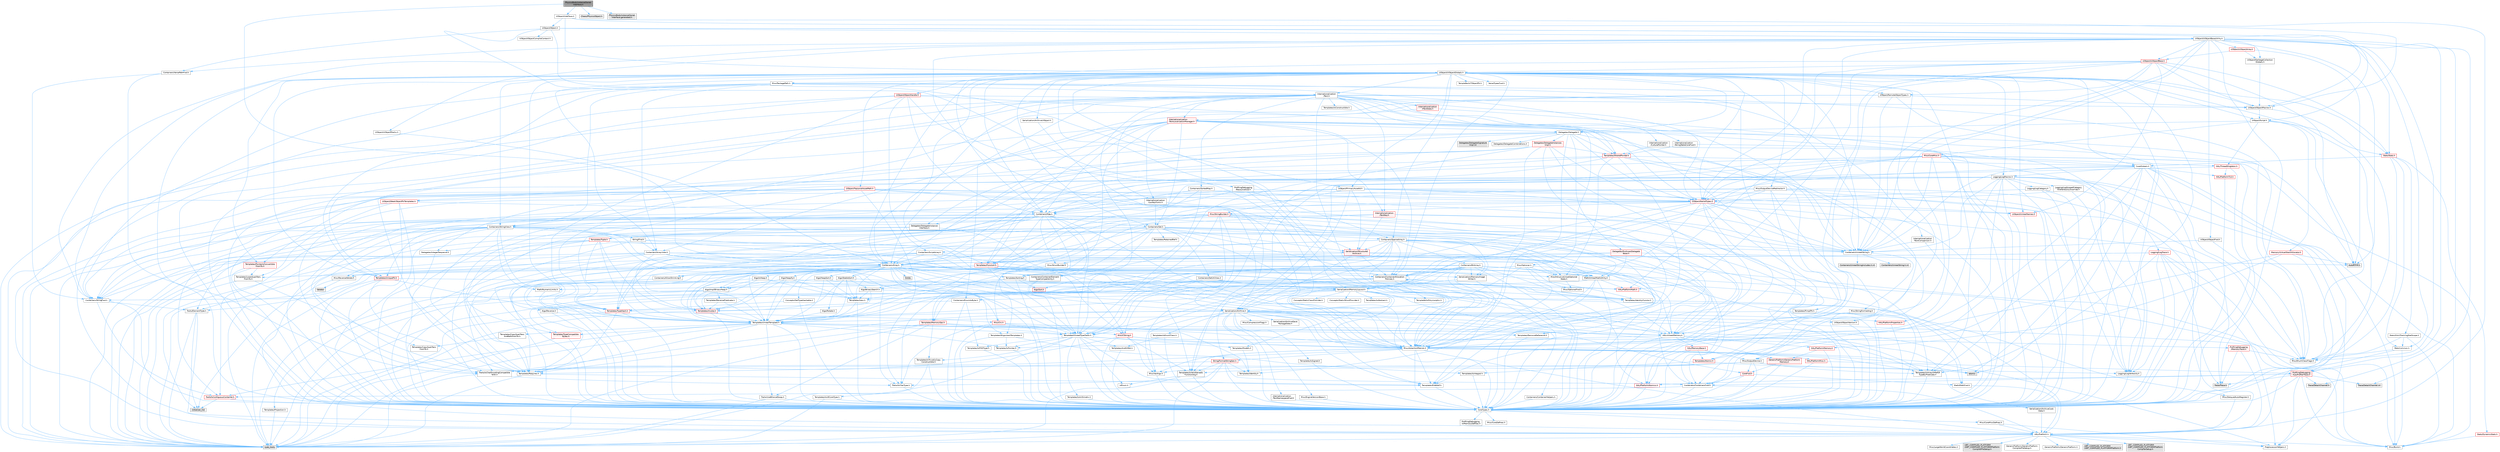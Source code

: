 digraph "PhysicsBodyInstanceOwnerInterface.h"
{
 // INTERACTIVE_SVG=YES
 // LATEX_PDF_SIZE
  bgcolor="transparent";
  edge [fontname=Helvetica,fontsize=10,labelfontname=Helvetica,labelfontsize=10];
  node [fontname=Helvetica,fontsize=10,shape=box,height=0.2,width=0.4];
  Node1 [id="Node000001",label="PhysicsBodyInstanceOwner\lInterface.h",height=0.2,width=0.4,color="gray40", fillcolor="grey60", style="filled", fontcolor="black",tooltip=" "];
  Node1 -> Node2 [id="edge1_Node000001_Node000002",color="steelblue1",style="solid",tooltip=" "];
  Node2 [id="Node000002",label="UObject/Interface.h",height=0.2,width=0.4,color="grey40", fillcolor="white", style="filled",URL="$d7/d91/Interface_8h.html",tooltip=" "];
  Node2 -> Node3 [id="edge2_Node000002_Node000003",color="steelblue1",style="solid",tooltip=" "];
  Node3 [id="Node000003",label="HAL/Platform.h",height=0.2,width=0.4,color="grey40", fillcolor="white", style="filled",URL="$d9/dd0/Platform_8h.html",tooltip=" "];
  Node3 -> Node4 [id="edge3_Node000003_Node000004",color="steelblue1",style="solid",tooltip=" "];
  Node4 [id="Node000004",label="Misc/Build.h",height=0.2,width=0.4,color="grey40", fillcolor="white", style="filled",URL="$d3/dbb/Build_8h.html",tooltip=" "];
  Node3 -> Node5 [id="edge4_Node000003_Node000005",color="steelblue1",style="solid",tooltip=" "];
  Node5 [id="Node000005",label="Misc/LargeWorldCoordinates.h",height=0.2,width=0.4,color="grey40", fillcolor="white", style="filled",URL="$d2/dcb/LargeWorldCoordinates_8h.html",tooltip=" "];
  Node3 -> Node6 [id="edge5_Node000003_Node000006",color="steelblue1",style="solid",tooltip=" "];
  Node6 [id="Node000006",label="type_traits",height=0.2,width=0.4,color="grey60", fillcolor="#E0E0E0", style="filled",tooltip=" "];
  Node3 -> Node7 [id="edge6_Node000003_Node000007",color="steelblue1",style="solid",tooltip=" "];
  Node7 [id="Node000007",label="PreprocessorHelpers.h",height=0.2,width=0.4,color="grey40", fillcolor="white", style="filled",URL="$db/ddb/PreprocessorHelpers_8h.html",tooltip=" "];
  Node3 -> Node8 [id="edge7_Node000003_Node000008",color="steelblue1",style="solid",tooltip=" "];
  Node8 [id="Node000008",label="UBT_COMPILED_PLATFORM\l/UBT_COMPILED_PLATFORMPlatform\lCompilerPreSetup.h",height=0.2,width=0.4,color="grey60", fillcolor="#E0E0E0", style="filled",tooltip=" "];
  Node3 -> Node9 [id="edge8_Node000003_Node000009",color="steelblue1",style="solid",tooltip=" "];
  Node9 [id="Node000009",label="GenericPlatform/GenericPlatform\lCompilerPreSetup.h",height=0.2,width=0.4,color="grey40", fillcolor="white", style="filled",URL="$d9/dc8/GenericPlatformCompilerPreSetup_8h.html",tooltip=" "];
  Node3 -> Node10 [id="edge9_Node000003_Node000010",color="steelblue1",style="solid",tooltip=" "];
  Node10 [id="Node000010",label="GenericPlatform/GenericPlatform.h",height=0.2,width=0.4,color="grey40", fillcolor="white", style="filled",URL="$d6/d84/GenericPlatform_8h.html",tooltip=" "];
  Node3 -> Node11 [id="edge10_Node000003_Node000011",color="steelblue1",style="solid",tooltip=" "];
  Node11 [id="Node000011",label="UBT_COMPILED_PLATFORM\l/UBT_COMPILED_PLATFORMPlatform.h",height=0.2,width=0.4,color="grey60", fillcolor="#E0E0E0", style="filled",tooltip=" "];
  Node3 -> Node12 [id="edge11_Node000003_Node000012",color="steelblue1",style="solid",tooltip=" "];
  Node12 [id="Node000012",label="UBT_COMPILED_PLATFORM\l/UBT_COMPILED_PLATFORMPlatform\lCompilerSetup.h",height=0.2,width=0.4,color="grey60", fillcolor="#E0E0E0", style="filled",tooltip=" "];
  Node2 -> Node13 [id="edge12_Node000002_Node000013",color="steelblue1",style="solid",tooltip=" "];
  Node13 [id="Node000013",label="UObject/Object.h",height=0.2,width=0.4,color="grey40", fillcolor="white", style="filled",URL="$db/dbf/Object_8h.html",tooltip=" "];
  Node13 -> Node14 [id="edge13_Node000013_Node000014",color="steelblue1",style="solid",tooltip=" "];
  Node14 [id="Node000014",label="UObject/Script.h",height=0.2,width=0.4,color="grey40", fillcolor="white", style="filled",URL="$de/dc6/Script_8h.html",tooltip=" "];
  Node14 -> Node15 [id="edge14_Node000014_Node000015",color="steelblue1",style="solid",tooltip=" "];
  Node15 [id="Node000015",label="Delegates/Delegate.h",height=0.2,width=0.4,color="grey40", fillcolor="white", style="filled",URL="$d4/d80/Delegate_8h.html",tooltip=" "];
  Node15 -> Node16 [id="edge15_Node000015_Node000016",color="steelblue1",style="solid",tooltip=" "];
  Node16 [id="Node000016",label="CoreTypes.h",height=0.2,width=0.4,color="grey40", fillcolor="white", style="filled",URL="$dc/dec/CoreTypes_8h.html",tooltip=" "];
  Node16 -> Node3 [id="edge16_Node000016_Node000003",color="steelblue1",style="solid",tooltip=" "];
  Node16 -> Node17 [id="edge17_Node000016_Node000017",color="steelblue1",style="solid",tooltip=" "];
  Node17 [id="Node000017",label="ProfilingDebugging\l/UMemoryDefines.h",height=0.2,width=0.4,color="grey40", fillcolor="white", style="filled",URL="$d2/da2/UMemoryDefines_8h.html",tooltip=" "];
  Node16 -> Node18 [id="edge18_Node000016_Node000018",color="steelblue1",style="solid",tooltip=" "];
  Node18 [id="Node000018",label="Misc/CoreMiscDefines.h",height=0.2,width=0.4,color="grey40", fillcolor="white", style="filled",URL="$da/d38/CoreMiscDefines_8h.html",tooltip=" "];
  Node18 -> Node3 [id="edge19_Node000018_Node000003",color="steelblue1",style="solid",tooltip=" "];
  Node18 -> Node7 [id="edge20_Node000018_Node000007",color="steelblue1",style="solid",tooltip=" "];
  Node16 -> Node19 [id="edge21_Node000016_Node000019",color="steelblue1",style="solid",tooltip=" "];
  Node19 [id="Node000019",label="Misc/CoreDefines.h",height=0.2,width=0.4,color="grey40", fillcolor="white", style="filled",URL="$d3/dd2/CoreDefines_8h.html",tooltip=" "];
  Node15 -> Node20 [id="edge22_Node000015_Node000020",color="steelblue1",style="solid",tooltip=" "];
  Node20 [id="Node000020",label="Misc/AssertionMacros.h",height=0.2,width=0.4,color="grey40", fillcolor="white", style="filled",URL="$d0/dfa/AssertionMacros_8h.html",tooltip=" "];
  Node20 -> Node16 [id="edge23_Node000020_Node000016",color="steelblue1",style="solid",tooltip=" "];
  Node20 -> Node3 [id="edge24_Node000020_Node000003",color="steelblue1",style="solid",tooltip=" "];
  Node20 -> Node21 [id="edge25_Node000020_Node000021",color="steelblue1",style="solid",tooltip=" "];
  Node21 [id="Node000021",label="HAL/PlatformMisc.h",height=0.2,width=0.4,color="red", fillcolor="#FFF0F0", style="filled",URL="$d0/df5/PlatformMisc_8h.html",tooltip=" "];
  Node21 -> Node16 [id="edge26_Node000021_Node000016",color="steelblue1",style="solid",tooltip=" "];
  Node21 -> Node49 [id="edge27_Node000021_Node000049",color="steelblue1",style="solid",tooltip=" "];
  Node49 [id="Node000049",label="ProfilingDebugging\l/CpuProfilerTrace.h",height=0.2,width=0.4,color="red", fillcolor="#FFF0F0", style="filled",URL="$da/dcb/CpuProfilerTrace_8h.html",tooltip=" "];
  Node49 -> Node16 [id="edge28_Node000049_Node000016",color="steelblue1",style="solid",tooltip=" "];
  Node49 -> Node29 [id="edge29_Node000049_Node000029",color="steelblue1",style="solid",tooltip=" "];
  Node29 [id="Node000029",label="Containers/ContainersFwd.h",height=0.2,width=0.4,color="grey40", fillcolor="white", style="filled",URL="$d4/d0a/ContainersFwd_8h.html",tooltip=" "];
  Node29 -> Node3 [id="edge30_Node000029_Node000003",color="steelblue1",style="solid",tooltip=" "];
  Node29 -> Node16 [id="edge31_Node000029_Node000016",color="steelblue1",style="solid",tooltip=" "];
  Node29 -> Node26 [id="edge32_Node000029_Node000026",color="steelblue1",style="solid",tooltip=" "];
  Node26 [id="Node000026",label="Traits/IsContiguousContainer.h",height=0.2,width=0.4,color="red", fillcolor="#FFF0F0", style="filled",URL="$d5/d3c/IsContiguousContainer_8h.html",tooltip=" "];
  Node26 -> Node16 [id="edge33_Node000026_Node000016",color="steelblue1",style="solid",tooltip=" "];
  Node26 -> Node25 [id="edge34_Node000026_Node000025",color="steelblue1",style="solid",tooltip=" "];
  Node25 [id="Node000025",label="initializer_list",height=0.2,width=0.4,color="grey60", fillcolor="#E0E0E0", style="filled",tooltip=" "];
  Node49 -> Node50 [id="edge35_Node000049_Node000050",color="steelblue1",style="solid",tooltip=" "];
  Node50 [id="Node000050",label="HAL/PlatformAtomics.h",height=0.2,width=0.4,color="red", fillcolor="#FFF0F0", style="filled",URL="$d3/d36/PlatformAtomics_8h.html",tooltip=" "];
  Node50 -> Node16 [id="edge36_Node000050_Node000016",color="steelblue1",style="solid",tooltip=" "];
  Node49 -> Node7 [id="edge37_Node000049_Node000007",color="steelblue1",style="solid",tooltip=" "];
  Node49 -> Node4 [id="edge38_Node000049_Node000004",color="steelblue1",style="solid",tooltip=" "];
  Node49 -> Node54 [id="edge39_Node000049_Node000054",color="steelblue1",style="solid",tooltip=" "];
  Node54 [id="Node000054",label="Trace/Detail/Channel.h",height=0.2,width=0.4,color="grey60", fillcolor="#E0E0E0", style="filled",tooltip=" "];
  Node49 -> Node55 [id="edge40_Node000049_Node000055",color="steelblue1",style="solid",tooltip=" "];
  Node55 [id="Node000055",label="Trace/Detail/Channel.inl",height=0.2,width=0.4,color="grey60", fillcolor="#E0E0E0", style="filled",tooltip=" "];
  Node49 -> Node56 [id="edge41_Node000049_Node000056",color="steelblue1",style="solid",tooltip=" "];
  Node56 [id="Node000056",label="Trace/Trace.h",height=0.2,width=0.4,color="grey60", fillcolor="#E0E0E0", style="filled",tooltip=" "];
  Node20 -> Node7 [id="edge42_Node000020_Node000007",color="steelblue1",style="solid",tooltip=" "];
  Node20 -> Node57 [id="edge43_Node000020_Node000057",color="steelblue1",style="solid",tooltip=" "];
  Node57 [id="Node000057",label="Templates/EnableIf.h",height=0.2,width=0.4,color="grey40", fillcolor="white", style="filled",URL="$d7/d60/EnableIf_8h.html",tooltip=" "];
  Node57 -> Node16 [id="edge44_Node000057_Node000016",color="steelblue1",style="solid",tooltip=" "];
  Node20 -> Node58 [id="edge45_Node000020_Node000058",color="steelblue1",style="solid",tooltip=" "];
  Node58 [id="Node000058",label="Templates/IsArrayOrRefOf\lTypeByPredicate.h",height=0.2,width=0.4,color="grey40", fillcolor="white", style="filled",URL="$d6/da1/IsArrayOrRefOfTypeByPredicate_8h.html",tooltip=" "];
  Node58 -> Node16 [id="edge46_Node000058_Node000016",color="steelblue1",style="solid",tooltip=" "];
  Node20 -> Node59 [id="edge47_Node000020_Node000059",color="steelblue1",style="solid",tooltip=" "];
  Node59 [id="Node000059",label="Templates/IsValidVariadic\lFunctionArg.h",height=0.2,width=0.4,color="grey40", fillcolor="white", style="filled",URL="$d0/dc8/IsValidVariadicFunctionArg_8h.html",tooltip=" "];
  Node59 -> Node16 [id="edge48_Node000059_Node000016",color="steelblue1",style="solid",tooltip=" "];
  Node59 -> Node60 [id="edge49_Node000059_Node000060",color="steelblue1",style="solid",tooltip=" "];
  Node60 [id="Node000060",label="IsEnum.h",height=0.2,width=0.4,color="grey40", fillcolor="white", style="filled",URL="$d4/de5/IsEnum_8h.html",tooltip=" "];
  Node59 -> Node6 [id="edge50_Node000059_Node000006",color="steelblue1",style="solid",tooltip=" "];
  Node20 -> Node61 [id="edge51_Node000020_Node000061",color="steelblue1",style="solid",tooltip=" "];
  Node61 [id="Node000061",label="Traits/IsCharEncodingCompatible\lWith.h",height=0.2,width=0.4,color="grey40", fillcolor="white", style="filled",URL="$df/dd1/IsCharEncodingCompatibleWith_8h.html",tooltip=" "];
  Node61 -> Node6 [id="edge52_Node000061_Node000006",color="steelblue1",style="solid",tooltip=" "];
  Node61 -> Node62 [id="edge53_Node000061_Node000062",color="steelblue1",style="solid",tooltip=" "];
  Node62 [id="Node000062",label="Traits/IsCharType.h",height=0.2,width=0.4,color="grey40", fillcolor="white", style="filled",URL="$db/d51/IsCharType_8h.html",tooltip=" "];
  Node62 -> Node16 [id="edge54_Node000062_Node000016",color="steelblue1",style="solid",tooltip=" "];
  Node20 -> Node63 [id="edge55_Node000020_Node000063",color="steelblue1",style="solid",tooltip=" "];
  Node63 [id="Node000063",label="Misc/VarArgs.h",height=0.2,width=0.4,color="grey40", fillcolor="white", style="filled",URL="$d5/d6f/VarArgs_8h.html",tooltip=" "];
  Node63 -> Node16 [id="edge56_Node000063_Node000016",color="steelblue1",style="solid",tooltip=" "];
  Node20 -> Node64 [id="edge57_Node000020_Node000064",color="steelblue1",style="solid",tooltip=" "];
  Node64 [id="Node000064",label="String/FormatStringSan.h",height=0.2,width=0.4,color="red", fillcolor="#FFF0F0", style="filled",URL="$d3/d8b/FormatStringSan_8h.html",tooltip=" "];
  Node64 -> Node6 [id="edge58_Node000064_Node000006",color="steelblue1",style="solid",tooltip=" "];
  Node64 -> Node16 [id="edge59_Node000064_Node000016",color="steelblue1",style="solid",tooltip=" "];
  Node64 -> Node65 [id="edge60_Node000064_Node000065",color="steelblue1",style="solid",tooltip=" "];
  Node65 [id="Node000065",label="Templates/Requires.h",height=0.2,width=0.4,color="grey40", fillcolor="white", style="filled",URL="$dc/d96/Requires_8h.html",tooltip=" "];
  Node65 -> Node57 [id="edge61_Node000065_Node000057",color="steelblue1",style="solid",tooltip=" "];
  Node65 -> Node6 [id="edge62_Node000065_Node000006",color="steelblue1",style="solid",tooltip=" "];
  Node64 -> Node66 [id="edge63_Node000064_Node000066",color="steelblue1",style="solid",tooltip=" "];
  Node66 [id="Node000066",label="Templates/Identity.h",height=0.2,width=0.4,color="grey40", fillcolor="white", style="filled",URL="$d0/dd5/Identity_8h.html",tooltip=" "];
  Node64 -> Node59 [id="edge64_Node000064_Node000059",color="steelblue1",style="solid",tooltip=" "];
  Node64 -> Node62 [id="edge65_Node000064_Node000062",color="steelblue1",style="solid",tooltip=" "];
  Node64 -> Node29 [id="edge66_Node000064_Node000029",color="steelblue1",style="solid",tooltip=" "];
  Node20 -> Node70 [id="edge67_Node000020_Node000070",color="steelblue1",style="solid",tooltip=" "];
  Node70 [id="Node000070",label="atomic",height=0.2,width=0.4,color="grey60", fillcolor="#E0E0E0", style="filled",tooltip=" "];
  Node15 -> Node71 [id="edge68_Node000015_Node000071",color="steelblue1",style="solid",tooltip=" "];
  Node71 [id="Node000071",label="UObject/NameTypes.h",height=0.2,width=0.4,color="red", fillcolor="#FFF0F0", style="filled",URL="$d6/d35/NameTypes_8h.html",tooltip=" "];
  Node71 -> Node16 [id="edge69_Node000071_Node000016",color="steelblue1",style="solid",tooltip=" "];
  Node71 -> Node20 [id="edge70_Node000071_Node000020",color="steelblue1",style="solid",tooltip=" "];
  Node71 -> Node72 [id="edge71_Node000071_Node000072",color="steelblue1",style="solid",tooltip=" "];
  Node72 [id="Node000072",label="HAL/UnrealMemory.h",height=0.2,width=0.4,color="grey40", fillcolor="white", style="filled",URL="$d9/d96/UnrealMemory_8h.html",tooltip=" "];
  Node72 -> Node16 [id="edge72_Node000072_Node000016",color="steelblue1",style="solid",tooltip=" "];
  Node72 -> Node73 [id="edge73_Node000072_Node000073",color="steelblue1",style="solid",tooltip=" "];
  Node73 [id="Node000073",label="GenericPlatform/GenericPlatform\lMemory.h",height=0.2,width=0.4,color="red", fillcolor="#FFF0F0", style="filled",URL="$dd/d22/GenericPlatformMemory_8h.html",tooltip=" "];
  Node73 -> Node28 [id="edge74_Node000073_Node000028",color="steelblue1",style="solid",tooltip=" "];
  Node28 [id="Node000028",label="CoreFwd.h",height=0.2,width=0.4,color="red", fillcolor="#FFF0F0", style="filled",URL="$d1/d1e/CoreFwd_8h.html",tooltip=" "];
  Node28 -> Node16 [id="edge75_Node000028_Node000016",color="steelblue1",style="solid",tooltip=" "];
  Node28 -> Node29 [id="edge76_Node000028_Node000029",color="steelblue1",style="solid",tooltip=" "];
  Node28 -> Node30 [id="edge77_Node000028_Node000030",color="steelblue1",style="solid",tooltip=" "];
  Node30 [id="Node000030",label="Math/MathFwd.h",height=0.2,width=0.4,color="grey40", fillcolor="white", style="filled",URL="$d2/d10/MathFwd_8h.html",tooltip=" "];
  Node30 -> Node3 [id="edge78_Node000030_Node000003",color="steelblue1",style="solid",tooltip=" "];
  Node73 -> Node16 [id="edge79_Node000073_Node000016",color="steelblue1",style="solid",tooltip=" "];
  Node72 -> Node76 [id="edge80_Node000072_Node000076",color="steelblue1",style="solid",tooltip=" "];
  Node76 [id="Node000076",label="HAL/MemoryBase.h",height=0.2,width=0.4,color="red", fillcolor="#FFF0F0", style="filled",URL="$d6/d9f/MemoryBase_8h.html",tooltip=" "];
  Node76 -> Node16 [id="edge81_Node000076_Node000016",color="steelblue1",style="solid",tooltip=" "];
  Node76 -> Node50 [id="edge82_Node000076_Node000050",color="steelblue1",style="solid",tooltip=" "];
  Node76 -> Node78 [id="edge83_Node000076_Node000078",color="steelblue1",style="solid",tooltip=" "];
  Node78 [id="Node000078",label="Misc/OutputDevice.h",height=0.2,width=0.4,color="grey40", fillcolor="white", style="filled",URL="$d7/d32/OutputDevice_8h.html",tooltip=" "];
  Node78 -> Node28 [id="edge84_Node000078_Node000028",color="steelblue1",style="solid",tooltip=" "];
  Node78 -> Node16 [id="edge85_Node000078_Node000016",color="steelblue1",style="solid",tooltip=" "];
  Node78 -> Node79 [id="edge86_Node000078_Node000079",color="steelblue1",style="solid",tooltip=" "];
  Node79 [id="Node000079",label="Logging/LogVerbosity.h",height=0.2,width=0.4,color="grey40", fillcolor="white", style="filled",URL="$d2/d8f/LogVerbosity_8h.html",tooltip=" "];
  Node79 -> Node16 [id="edge87_Node000079_Node000016",color="steelblue1",style="solid",tooltip=" "];
  Node78 -> Node63 [id="edge88_Node000078_Node000063",color="steelblue1",style="solid",tooltip=" "];
  Node78 -> Node58 [id="edge89_Node000078_Node000058",color="steelblue1",style="solid",tooltip=" "];
  Node78 -> Node59 [id="edge90_Node000078_Node000059",color="steelblue1",style="solid",tooltip=" "];
  Node78 -> Node61 [id="edge91_Node000078_Node000061",color="steelblue1",style="solid",tooltip=" "];
  Node76 -> Node80 [id="edge92_Node000076_Node000080",color="steelblue1",style="solid",tooltip=" "];
  Node80 [id="Node000080",label="Templates/Atomic.h",height=0.2,width=0.4,color="red", fillcolor="#FFF0F0", style="filled",URL="$d3/d91/Atomic_8h.html",tooltip=" "];
  Node80 -> Node83 [id="edge93_Node000080_Node000083",color="steelblue1",style="solid",tooltip=" "];
  Node83 [id="Node000083",label="Templates/IsIntegral.h",height=0.2,width=0.4,color="grey40", fillcolor="white", style="filled",URL="$da/d64/IsIntegral_8h.html",tooltip=" "];
  Node83 -> Node16 [id="edge94_Node000083_Node000016",color="steelblue1",style="solid",tooltip=" "];
  Node80 -> Node70 [id="edge95_Node000080_Node000070",color="steelblue1",style="solid",tooltip=" "];
  Node72 -> Node89 [id="edge96_Node000072_Node000089",color="steelblue1",style="solid",tooltip=" "];
  Node89 [id="Node000089",label="HAL/PlatformMemory.h",height=0.2,width=0.4,color="red", fillcolor="#FFF0F0", style="filled",URL="$de/d68/PlatformMemory_8h.html",tooltip=" "];
  Node89 -> Node16 [id="edge97_Node000089_Node000016",color="steelblue1",style="solid",tooltip=" "];
  Node89 -> Node73 [id="edge98_Node000089_Node000073",color="steelblue1",style="solid",tooltip=" "];
  Node72 -> Node91 [id="edge99_Node000072_Node000091",color="steelblue1",style="solid",tooltip=" "];
  Node91 [id="Node000091",label="ProfilingDebugging\l/MemoryTrace.h",height=0.2,width=0.4,color="red", fillcolor="#FFF0F0", style="filled",URL="$da/dd7/MemoryTrace_8h.html",tooltip=" "];
  Node91 -> Node3 [id="edge100_Node000091_Node000003",color="steelblue1",style="solid",tooltip=" "];
  Node91 -> Node45 [id="edge101_Node000091_Node000045",color="steelblue1",style="solid",tooltip=" "];
  Node45 [id="Node000045",label="Misc/EnumClassFlags.h",height=0.2,width=0.4,color="grey40", fillcolor="white", style="filled",URL="$d8/de7/EnumClassFlags_8h.html",tooltip=" "];
  Node91 -> Node56 [id="edge102_Node000091_Node000056",color="steelblue1",style="solid",tooltip=" "];
  Node72 -> Node92 [id="edge103_Node000072_Node000092",color="steelblue1",style="solid",tooltip=" "];
  Node92 [id="Node000092",label="Templates/IsPointer.h",height=0.2,width=0.4,color="grey40", fillcolor="white", style="filled",URL="$d7/d05/IsPointer_8h.html",tooltip=" "];
  Node92 -> Node16 [id="edge104_Node000092_Node000016",color="steelblue1",style="solid",tooltip=" "];
  Node71 -> Node93 [id="edge105_Node000071_Node000093",color="steelblue1",style="solid",tooltip=" "];
  Node93 [id="Node000093",label="Templates/UnrealTypeTraits.h",height=0.2,width=0.4,color="grey40", fillcolor="white", style="filled",URL="$d2/d2d/UnrealTypeTraits_8h.html",tooltip=" "];
  Node93 -> Node16 [id="edge106_Node000093_Node000016",color="steelblue1",style="solid",tooltip=" "];
  Node93 -> Node92 [id="edge107_Node000093_Node000092",color="steelblue1",style="solid",tooltip=" "];
  Node93 -> Node20 [id="edge108_Node000093_Node000020",color="steelblue1",style="solid",tooltip=" "];
  Node93 -> Node85 [id="edge109_Node000093_Node000085",color="steelblue1",style="solid",tooltip=" "];
  Node85 [id="Node000085",label="Templates/AndOrNot.h",height=0.2,width=0.4,color="grey40", fillcolor="white", style="filled",URL="$db/d0a/AndOrNot_8h.html",tooltip=" "];
  Node85 -> Node16 [id="edge110_Node000085_Node000016",color="steelblue1",style="solid",tooltip=" "];
  Node93 -> Node57 [id="edge111_Node000093_Node000057",color="steelblue1",style="solid",tooltip=" "];
  Node93 -> Node94 [id="edge112_Node000093_Node000094",color="steelblue1",style="solid",tooltip=" "];
  Node94 [id="Node000094",label="Templates/IsArithmetic.h",height=0.2,width=0.4,color="grey40", fillcolor="white", style="filled",URL="$d2/d5d/IsArithmetic_8h.html",tooltip=" "];
  Node94 -> Node16 [id="edge113_Node000094_Node000016",color="steelblue1",style="solid",tooltip=" "];
  Node93 -> Node60 [id="edge114_Node000093_Node000060",color="steelblue1",style="solid",tooltip=" "];
  Node93 -> Node95 [id="edge115_Node000093_Node000095",color="steelblue1",style="solid",tooltip=" "];
  Node95 [id="Node000095",label="Templates/Models.h",height=0.2,width=0.4,color="grey40", fillcolor="white", style="filled",URL="$d3/d0c/Models_8h.html",tooltip=" "];
  Node95 -> Node66 [id="edge116_Node000095_Node000066",color="steelblue1",style="solid",tooltip=" "];
  Node93 -> Node96 [id="edge117_Node000093_Node000096",color="steelblue1",style="solid",tooltip=" "];
  Node96 [id="Node000096",label="Templates/IsPODType.h",height=0.2,width=0.4,color="grey40", fillcolor="white", style="filled",URL="$d7/db1/IsPODType_8h.html",tooltip=" "];
  Node96 -> Node16 [id="edge118_Node000096_Node000016",color="steelblue1",style="solid",tooltip=" "];
  Node93 -> Node97 [id="edge119_Node000093_Node000097",color="steelblue1",style="solid",tooltip=" "];
  Node97 [id="Node000097",label="Templates/IsUECoreType.h",height=0.2,width=0.4,color="grey40", fillcolor="white", style="filled",URL="$d1/db8/IsUECoreType_8h.html",tooltip=" "];
  Node97 -> Node16 [id="edge120_Node000097_Node000016",color="steelblue1",style="solid",tooltip=" "];
  Node97 -> Node6 [id="edge121_Node000097_Node000006",color="steelblue1",style="solid",tooltip=" "];
  Node93 -> Node86 [id="edge122_Node000093_Node000086",color="steelblue1",style="solid",tooltip=" "];
  Node86 [id="Node000086",label="Templates/IsTriviallyCopy\lConstructible.h",height=0.2,width=0.4,color="grey40", fillcolor="white", style="filled",URL="$d3/d78/IsTriviallyCopyConstructible_8h.html",tooltip=" "];
  Node86 -> Node16 [id="edge123_Node000086_Node000016",color="steelblue1",style="solid",tooltip=" "];
  Node86 -> Node6 [id="edge124_Node000086_Node000006",color="steelblue1",style="solid",tooltip=" "];
  Node71 -> Node98 [id="edge125_Node000071_Node000098",color="steelblue1",style="solid",tooltip=" "];
  Node98 [id="Node000098",label="Templates/UnrealTemplate.h",height=0.2,width=0.4,color="grey40", fillcolor="white", style="filled",URL="$d4/d24/UnrealTemplate_8h.html",tooltip=" "];
  Node98 -> Node16 [id="edge126_Node000098_Node000016",color="steelblue1",style="solid",tooltip=" "];
  Node98 -> Node92 [id="edge127_Node000098_Node000092",color="steelblue1",style="solid",tooltip=" "];
  Node98 -> Node72 [id="edge128_Node000098_Node000072",color="steelblue1",style="solid",tooltip=" "];
  Node98 -> Node99 [id="edge129_Node000098_Node000099",color="steelblue1",style="solid",tooltip=" "];
  Node99 [id="Node000099",label="Templates/CopyQualifiers\lAndRefsFromTo.h",height=0.2,width=0.4,color="grey40", fillcolor="white", style="filled",URL="$d3/db3/CopyQualifiersAndRefsFromTo_8h.html",tooltip=" "];
  Node99 -> Node100 [id="edge130_Node000099_Node000100",color="steelblue1",style="solid",tooltip=" "];
  Node100 [id="Node000100",label="Templates/CopyQualifiers\lFromTo.h",height=0.2,width=0.4,color="grey40", fillcolor="white", style="filled",URL="$d5/db4/CopyQualifiersFromTo_8h.html",tooltip=" "];
  Node98 -> Node93 [id="edge131_Node000098_Node000093",color="steelblue1",style="solid",tooltip=" "];
  Node98 -> Node101 [id="edge132_Node000098_Node000101",color="steelblue1",style="solid",tooltip=" "];
  Node101 [id="Node000101",label="Templates/RemoveReference.h",height=0.2,width=0.4,color="grey40", fillcolor="white", style="filled",URL="$da/dbe/RemoveReference_8h.html",tooltip=" "];
  Node101 -> Node16 [id="edge133_Node000101_Node000016",color="steelblue1",style="solid",tooltip=" "];
  Node98 -> Node65 [id="edge134_Node000098_Node000065",color="steelblue1",style="solid",tooltip=" "];
  Node98 -> Node102 [id="edge135_Node000098_Node000102",color="steelblue1",style="solid",tooltip=" "];
  Node102 [id="Node000102",label="Templates/TypeCompatible\lBytes.h",height=0.2,width=0.4,color="red", fillcolor="#FFF0F0", style="filled",URL="$df/d0a/TypeCompatibleBytes_8h.html",tooltip=" "];
  Node102 -> Node16 [id="edge136_Node000102_Node000016",color="steelblue1",style="solid",tooltip=" "];
  Node102 -> Node6 [id="edge137_Node000102_Node000006",color="steelblue1",style="solid",tooltip=" "];
  Node98 -> Node66 [id="edge138_Node000098_Node000066",color="steelblue1",style="solid",tooltip=" "];
  Node98 -> Node26 [id="edge139_Node000098_Node000026",color="steelblue1",style="solid",tooltip=" "];
  Node98 -> Node103 [id="edge140_Node000098_Node000103",color="steelblue1",style="solid",tooltip=" "];
  Node103 [id="Node000103",label="Traits/UseBitwiseSwap.h",height=0.2,width=0.4,color="grey40", fillcolor="white", style="filled",URL="$db/df3/UseBitwiseSwap_8h.html",tooltip=" "];
  Node103 -> Node16 [id="edge141_Node000103_Node000016",color="steelblue1",style="solid",tooltip=" "];
  Node103 -> Node6 [id="edge142_Node000103_Node000006",color="steelblue1",style="solid",tooltip=" "];
  Node98 -> Node6 [id="edge143_Node000098_Node000006",color="steelblue1",style="solid",tooltip=" "];
  Node71 -> Node104 [id="edge144_Node000071_Node000104",color="steelblue1",style="solid",tooltip=" "];
  Node104 [id="Node000104",label="Containers/UnrealString.h",height=0.2,width=0.4,color="grey40", fillcolor="white", style="filled",URL="$d5/dba/UnrealString_8h.html",tooltip=" "];
  Node104 -> Node105 [id="edge145_Node000104_Node000105",color="steelblue1",style="solid",tooltip=" "];
  Node105 [id="Node000105",label="Containers/UnrealStringIncludes.h.inl",height=0.2,width=0.4,color="grey60", fillcolor="#E0E0E0", style="filled",tooltip=" "];
  Node104 -> Node106 [id="edge146_Node000104_Node000106",color="steelblue1",style="solid",tooltip=" "];
  Node106 [id="Node000106",label="Containers/UnrealString.h.inl",height=0.2,width=0.4,color="grey60", fillcolor="#E0E0E0", style="filled",tooltip=" "];
  Node104 -> Node107 [id="edge147_Node000104_Node000107",color="steelblue1",style="solid",tooltip=" "];
  Node107 [id="Node000107",label="Misc/StringFormatArg.h",height=0.2,width=0.4,color="grey40", fillcolor="white", style="filled",URL="$d2/d16/StringFormatArg_8h.html",tooltip=" "];
  Node107 -> Node29 [id="edge148_Node000107_Node000029",color="steelblue1",style="solid",tooltip=" "];
  Node71 -> Node23 [id="edge149_Node000071_Node000023",color="steelblue1",style="solid",tooltip=" "];
  Node23 [id="Node000023",label="Containers/StringFwd.h",height=0.2,width=0.4,color="grey40", fillcolor="white", style="filled",URL="$df/d37/StringFwd_8h.html",tooltip=" "];
  Node23 -> Node16 [id="edge150_Node000023_Node000016",color="steelblue1",style="solid",tooltip=" "];
  Node23 -> Node24 [id="edge151_Node000023_Node000024",color="steelblue1",style="solid",tooltip=" "];
  Node24 [id="Node000024",label="Traits/ElementType.h",height=0.2,width=0.4,color="grey40", fillcolor="white", style="filled",URL="$d5/d4f/ElementType_8h.html",tooltip=" "];
  Node24 -> Node3 [id="edge152_Node000024_Node000003",color="steelblue1",style="solid",tooltip=" "];
  Node24 -> Node25 [id="edge153_Node000024_Node000025",color="steelblue1",style="solid",tooltip=" "];
  Node24 -> Node6 [id="edge154_Node000024_Node000006",color="steelblue1",style="solid",tooltip=" "];
  Node23 -> Node26 [id="edge155_Node000023_Node000026",color="steelblue1",style="solid",tooltip=" "];
  Node71 -> Node176 [id="edge156_Node000071_Node000176",color="steelblue1",style="solid",tooltip=" "];
  Node176 [id="Node000176",label="UObject/UnrealNames.h",height=0.2,width=0.4,color="red", fillcolor="#FFF0F0", style="filled",URL="$d8/db1/UnrealNames_8h.html",tooltip=" "];
  Node176 -> Node16 [id="edge157_Node000176_Node000016",color="steelblue1",style="solid",tooltip=" "];
  Node71 -> Node80 [id="edge158_Node000071_Node000080",color="steelblue1",style="solid",tooltip=" "];
  Node71 -> Node142 [id="edge159_Node000071_Node000142",color="steelblue1",style="solid",tooltip=" "];
  Node142 [id="Node000142",label="Serialization/MemoryLayout.h",height=0.2,width=0.4,color="grey40", fillcolor="white", style="filled",URL="$d7/d66/MemoryLayout_8h.html",tooltip=" "];
  Node142 -> Node143 [id="edge160_Node000142_Node000143",color="steelblue1",style="solid",tooltip=" "];
  Node143 [id="Node000143",label="Concepts/StaticClassProvider.h",height=0.2,width=0.4,color="grey40", fillcolor="white", style="filled",URL="$dd/d83/StaticClassProvider_8h.html",tooltip=" "];
  Node142 -> Node144 [id="edge161_Node000142_Node000144",color="steelblue1",style="solid",tooltip=" "];
  Node144 [id="Node000144",label="Concepts/StaticStructProvider.h",height=0.2,width=0.4,color="grey40", fillcolor="white", style="filled",URL="$d5/d77/StaticStructProvider_8h.html",tooltip=" "];
  Node142 -> Node145 [id="edge162_Node000142_Node000145",color="steelblue1",style="solid",tooltip=" "];
  Node145 [id="Node000145",label="Containers/EnumAsByte.h",height=0.2,width=0.4,color="grey40", fillcolor="white", style="filled",URL="$d6/d9a/EnumAsByte_8h.html",tooltip=" "];
  Node145 -> Node16 [id="edge163_Node000145_Node000016",color="steelblue1",style="solid",tooltip=" "];
  Node145 -> Node96 [id="edge164_Node000145_Node000096",color="steelblue1",style="solid",tooltip=" "];
  Node145 -> Node146 [id="edge165_Node000145_Node000146",color="steelblue1",style="solid",tooltip=" "];
  Node146 [id="Node000146",label="Templates/TypeHash.h",height=0.2,width=0.4,color="red", fillcolor="#FFF0F0", style="filled",URL="$d1/d62/TypeHash_8h.html",tooltip=" "];
  Node146 -> Node16 [id="edge166_Node000146_Node000016",color="steelblue1",style="solid",tooltip=" "];
  Node146 -> Node65 [id="edge167_Node000146_Node000065",color="steelblue1",style="solid",tooltip=" "];
  Node146 -> Node147 [id="edge168_Node000146_Node000147",color="steelblue1",style="solid",tooltip=" "];
  Node147 [id="Node000147",label="Misc/Crc.h",height=0.2,width=0.4,color="red", fillcolor="#FFF0F0", style="filled",URL="$d4/dd2/Crc_8h.html",tooltip=" "];
  Node147 -> Node16 [id="edge169_Node000147_Node000016",color="steelblue1",style="solid",tooltip=" "];
  Node147 -> Node20 [id="edge170_Node000147_Node000020",color="steelblue1",style="solid",tooltip=" "];
  Node147 -> Node148 [id="edge171_Node000147_Node000148",color="steelblue1",style="solid",tooltip=" "];
  Node148 [id="Node000148",label="Misc/CString.h",height=0.2,width=0.4,color="red", fillcolor="#FFF0F0", style="filled",URL="$d2/d49/CString_8h.html",tooltip=" "];
  Node148 -> Node16 [id="edge172_Node000148_Node000016",color="steelblue1",style="solid",tooltip=" "];
  Node148 -> Node20 [id="edge173_Node000148_Node000020",color="steelblue1",style="solid",tooltip=" "];
  Node148 -> Node63 [id="edge174_Node000148_Node000063",color="steelblue1",style="solid",tooltip=" "];
  Node148 -> Node58 [id="edge175_Node000148_Node000058",color="steelblue1",style="solid",tooltip=" "];
  Node148 -> Node59 [id="edge176_Node000148_Node000059",color="steelblue1",style="solid",tooltip=" "];
  Node148 -> Node61 [id="edge177_Node000148_Node000061",color="steelblue1",style="solid",tooltip=" "];
  Node147 -> Node93 [id="edge178_Node000147_Node000093",color="steelblue1",style="solid",tooltip=" "];
  Node147 -> Node62 [id="edge179_Node000147_Node000062",color="steelblue1",style="solid",tooltip=" "];
  Node146 -> Node6 [id="edge180_Node000146_Node000006",color="steelblue1",style="solid",tooltip=" "];
  Node142 -> Node23 [id="edge181_Node000142_Node000023",color="steelblue1",style="solid",tooltip=" "];
  Node142 -> Node72 [id="edge182_Node000142_Node000072",color="steelblue1",style="solid",tooltip=" "];
  Node142 -> Node153 [id="edge183_Node000142_Node000153",color="steelblue1",style="solid",tooltip=" "];
  Node153 [id="Node000153",label="Misc/DelayedAutoRegister.h",height=0.2,width=0.4,color="grey40", fillcolor="white", style="filled",URL="$d1/dda/DelayedAutoRegister_8h.html",tooltip=" "];
  Node153 -> Node3 [id="edge184_Node000153_Node000003",color="steelblue1",style="solid",tooltip=" "];
  Node142 -> Node57 [id="edge185_Node000142_Node000057",color="steelblue1",style="solid",tooltip=" "];
  Node142 -> Node154 [id="edge186_Node000142_Node000154",color="steelblue1",style="solid",tooltip=" "];
  Node154 [id="Node000154",label="Templates/IsAbstract.h",height=0.2,width=0.4,color="grey40", fillcolor="white", style="filled",URL="$d8/db7/IsAbstract_8h.html",tooltip=" "];
  Node142 -> Node122 [id="edge187_Node000142_Node000122",color="steelblue1",style="solid",tooltip=" "];
  Node122 [id="Node000122",label="Templates/IsPolymorphic.h",height=0.2,width=0.4,color="grey40", fillcolor="white", style="filled",URL="$dc/d20/IsPolymorphic_8h.html",tooltip=" "];
  Node142 -> Node95 [id="edge188_Node000142_Node000095",color="steelblue1",style="solid",tooltip=" "];
  Node142 -> Node98 [id="edge189_Node000142_Node000098",color="steelblue1",style="solid",tooltip=" "];
  Node71 -> Node125 [id="edge190_Node000071_Node000125",color="steelblue1",style="solid",tooltip=" "];
  Node125 [id="Node000125",label="Misc/IntrusiveUnsetOptional\lState.h",height=0.2,width=0.4,color="grey40", fillcolor="white", style="filled",URL="$d2/d0a/IntrusiveUnsetOptionalState_8h.html",tooltip=" "];
  Node125 -> Node126 [id="edge191_Node000125_Node000126",color="steelblue1",style="solid",tooltip=" "];
  Node126 [id="Node000126",label="Misc/OptionalFwd.h",height=0.2,width=0.4,color="grey40", fillcolor="white", style="filled",URL="$dc/d50/OptionalFwd_8h.html",tooltip=" "];
  Node71 -> Node178 [id="edge192_Node000071_Node000178",color="steelblue1",style="solid",tooltip=" "];
  Node178 [id="Node000178",label="Misc/StringBuilder.h",height=0.2,width=0.4,color="red", fillcolor="#FFF0F0", style="filled",URL="$d4/d52/StringBuilder_8h.html",tooltip=" "];
  Node178 -> Node23 [id="edge193_Node000178_Node000023",color="steelblue1",style="solid",tooltip=" "];
  Node178 -> Node179 [id="edge194_Node000178_Node000179",color="steelblue1",style="solid",tooltip=" "];
  Node179 [id="Node000179",label="Containers/StringView.h",height=0.2,width=0.4,color="grey40", fillcolor="white", style="filled",URL="$dd/dea/StringView_8h.html",tooltip=" "];
  Node179 -> Node16 [id="edge195_Node000179_Node000016",color="steelblue1",style="solid",tooltip=" "];
  Node179 -> Node23 [id="edge196_Node000179_Node000023",color="steelblue1",style="solid",tooltip=" "];
  Node179 -> Node72 [id="edge197_Node000179_Node000072",color="steelblue1",style="solid",tooltip=" "];
  Node179 -> Node43 [id="edge198_Node000179_Node000043",color="steelblue1",style="solid",tooltip=" "];
  Node43 [id="Node000043",label="Math/NumericLimits.h",height=0.2,width=0.4,color="grey40", fillcolor="white", style="filled",URL="$df/d1b/NumericLimits_8h.html",tooltip=" "];
  Node43 -> Node16 [id="edge199_Node000043_Node000016",color="steelblue1",style="solid",tooltip=" "];
  Node179 -> Node173 [id="edge200_Node000179_Node000173",color="steelblue1",style="solid",tooltip=" "];
  Node173 [id="Node000173",label="Math/UnrealMathUtility.h",height=0.2,width=0.4,color="grey40", fillcolor="white", style="filled",URL="$db/db8/UnrealMathUtility_8h.html",tooltip=" "];
  Node173 -> Node16 [id="edge201_Node000173_Node000016",color="steelblue1",style="solid",tooltip=" "];
  Node173 -> Node20 [id="edge202_Node000173_Node000020",color="steelblue1",style="solid",tooltip=" "];
  Node173 -> Node114 [id="edge203_Node000173_Node000114",color="steelblue1",style="solid",tooltip=" "];
  Node114 [id="Node000114",label="HAL/PlatformMath.h",height=0.2,width=0.4,color="red", fillcolor="#FFF0F0", style="filled",URL="$dc/d53/PlatformMath_8h.html",tooltip=" "];
  Node114 -> Node16 [id="edge204_Node000114_Node000016",color="steelblue1",style="solid",tooltip=" "];
  Node173 -> Node30 [id="edge205_Node000173_Node000030",color="steelblue1",style="solid",tooltip=" "];
  Node173 -> Node66 [id="edge206_Node000173_Node000066",color="steelblue1",style="solid",tooltip=" "];
  Node173 -> Node65 [id="edge207_Node000173_Node000065",color="steelblue1",style="solid",tooltip=" "];
  Node179 -> Node147 [id="edge208_Node000179_Node000147",color="steelblue1",style="solid",tooltip=" "];
  Node179 -> Node148 [id="edge209_Node000179_Node000148",color="steelblue1",style="solid",tooltip=" "];
  Node179 -> Node127 [id="edge210_Node000179_Node000127",color="steelblue1",style="solid",tooltip=" "];
  Node127 [id="Node000127",label="Misc/ReverseIterate.h",height=0.2,width=0.4,color="grey40", fillcolor="white", style="filled",URL="$db/de3/ReverseIterate_8h.html",tooltip=" "];
  Node127 -> Node3 [id="edge211_Node000127_Node000003",color="steelblue1",style="solid",tooltip=" "];
  Node127 -> Node128 [id="edge212_Node000127_Node000128",color="steelblue1",style="solid",tooltip=" "];
  Node128 [id="Node000128",label="iterator",height=0.2,width=0.4,color="grey60", fillcolor="#E0E0E0", style="filled",tooltip=" "];
  Node179 -> Node180 [id="edge213_Node000179_Node000180",color="steelblue1",style="solid",tooltip=" "];
  Node180 [id="Node000180",label="String/Find.h",height=0.2,width=0.4,color="grey40", fillcolor="white", style="filled",URL="$d7/dda/String_2Find_8h.html",tooltip=" "];
  Node180 -> Node181 [id="edge214_Node000180_Node000181",color="steelblue1",style="solid",tooltip=" "];
  Node181 [id="Node000181",label="Containers/ArrayView.h",height=0.2,width=0.4,color="grey40", fillcolor="white", style="filled",URL="$d7/df4/ArrayView_8h.html",tooltip=" "];
  Node181 -> Node16 [id="edge215_Node000181_Node000016",color="steelblue1",style="solid",tooltip=" "];
  Node181 -> Node29 [id="edge216_Node000181_Node000029",color="steelblue1",style="solid",tooltip=" "];
  Node181 -> Node20 [id="edge217_Node000181_Node000020",color="steelblue1",style="solid",tooltip=" "];
  Node181 -> Node127 [id="edge218_Node000181_Node000127",color="steelblue1",style="solid",tooltip=" "];
  Node181 -> Node125 [id="edge219_Node000181_Node000125",color="steelblue1",style="solid",tooltip=" "];
  Node181 -> Node157 [id="edge220_Node000181_Node000157",color="steelblue1",style="solid",tooltip=" "];
  Node157 [id="Node000157",label="Templates/Invoke.h",height=0.2,width=0.4,color="red", fillcolor="#FFF0F0", style="filled",URL="$d7/deb/Invoke_8h.html",tooltip=" "];
  Node157 -> Node16 [id="edge221_Node000157_Node000016",color="steelblue1",style="solid",tooltip=" "];
  Node157 -> Node98 [id="edge222_Node000157_Node000098",color="steelblue1",style="solid",tooltip=" "];
  Node157 -> Node6 [id="edge223_Node000157_Node000006",color="steelblue1",style="solid",tooltip=" "];
  Node181 -> Node93 [id="edge224_Node000181_Node000093",color="steelblue1",style="solid",tooltip=" "];
  Node181 -> Node24 [id="edge225_Node000181_Node000024",color="steelblue1",style="solid",tooltip=" "];
  Node181 -> Node124 [id="edge226_Node000181_Node000124",color="steelblue1",style="solid",tooltip=" "];
  Node124 [id="Node000124",label="Containers/Array.h",height=0.2,width=0.4,color="grey40", fillcolor="white", style="filled",URL="$df/dd0/Array_8h.html",tooltip=" "];
  Node124 -> Node16 [id="edge227_Node000124_Node000016",color="steelblue1",style="solid",tooltip=" "];
  Node124 -> Node20 [id="edge228_Node000124_Node000020",color="steelblue1",style="solid",tooltip=" "];
  Node124 -> Node125 [id="edge229_Node000124_Node000125",color="steelblue1",style="solid",tooltip=" "];
  Node124 -> Node127 [id="edge230_Node000124_Node000127",color="steelblue1",style="solid",tooltip=" "];
  Node124 -> Node72 [id="edge231_Node000124_Node000072",color="steelblue1",style="solid",tooltip=" "];
  Node124 -> Node93 [id="edge232_Node000124_Node000093",color="steelblue1",style="solid",tooltip=" "];
  Node124 -> Node98 [id="edge233_Node000124_Node000098",color="steelblue1",style="solid",tooltip=" "];
  Node124 -> Node129 [id="edge234_Node000124_Node000129",color="steelblue1",style="solid",tooltip=" "];
  Node129 [id="Node000129",label="Containers/AllowShrinking.h",height=0.2,width=0.4,color="grey40", fillcolor="white", style="filled",URL="$d7/d1a/AllowShrinking_8h.html",tooltip=" "];
  Node129 -> Node16 [id="edge235_Node000129_Node000016",color="steelblue1",style="solid",tooltip=" "];
  Node124 -> Node112 [id="edge236_Node000124_Node000112",color="steelblue1",style="solid",tooltip=" "];
  Node112 [id="Node000112",label="Containers/ContainerAllocation\lPolicies.h",height=0.2,width=0.4,color="grey40", fillcolor="white", style="filled",URL="$d7/dff/ContainerAllocationPolicies_8h.html",tooltip=" "];
  Node112 -> Node16 [id="edge237_Node000112_Node000016",color="steelblue1",style="solid",tooltip=" "];
  Node112 -> Node113 [id="edge238_Node000112_Node000113",color="steelblue1",style="solid",tooltip=" "];
  Node113 [id="Node000113",label="Containers/ContainerHelpers.h",height=0.2,width=0.4,color="grey40", fillcolor="white", style="filled",URL="$d7/d33/ContainerHelpers_8h.html",tooltip=" "];
  Node113 -> Node16 [id="edge239_Node000113_Node000016",color="steelblue1",style="solid",tooltip=" "];
  Node112 -> Node112 [id="edge240_Node000112_Node000112",color="steelblue1",style="solid",tooltip=" "];
  Node112 -> Node114 [id="edge241_Node000112_Node000114",color="steelblue1",style="solid",tooltip=" "];
  Node112 -> Node72 [id="edge242_Node000112_Node000072",color="steelblue1",style="solid",tooltip=" "];
  Node112 -> Node43 [id="edge243_Node000112_Node000043",color="steelblue1",style="solid",tooltip=" "];
  Node112 -> Node20 [id="edge244_Node000112_Node000020",color="steelblue1",style="solid",tooltip=" "];
  Node112 -> Node122 [id="edge245_Node000112_Node000122",color="steelblue1",style="solid",tooltip=" "];
  Node112 -> Node123 [id="edge246_Node000112_Node000123",color="steelblue1",style="solid",tooltip=" "];
  Node123 [id="Node000123",label="Templates/MemoryOps.h",height=0.2,width=0.4,color="red", fillcolor="#FFF0F0", style="filled",URL="$db/dea/MemoryOps_8h.html",tooltip=" "];
  Node123 -> Node16 [id="edge247_Node000123_Node000016",color="steelblue1",style="solid",tooltip=" "];
  Node123 -> Node72 [id="edge248_Node000123_Node000072",color="steelblue1",style="solid",tooltip=" "];
  Node123 -> Node86 [id="edge249_Node000123_Node000086",color="steelblue1",style="solid",tooltip=" "];
  Node123 -> Node65 [id="edge250_Node000123_Node000065",color="steelblue1",style="solid",tooltip=" "];
  Node123 -> Node93 [id="edge251_Node000123_Node000093",color="steelblue1",style="solid",tooltip=" "];
  Node123 -> Node103 [id="edge252_Node000123_Node000103",color="steelblue1",style="solid",tooltip=" "];
  Node123 -> Node6 [id="edge253_Node000123_Node000006",color="steelblue1",style="solid",tooltip=" "];
  Node112 -> Node102 [id="edge254_Node000112_Node000102",color="steelblue1",style="solid",tooltip=" "];
  Node112 -> Node6 [id="edge255_Node000112_Node000006",color="steelblue1",style="solid",tooltip=" "];
  Node124 -> Node130 [id="edge256_Node000124_Node000130",color="steelblue1",style="solid",tooltip=" "];
  Node130 [id="Node000130",label="Containers/ContainerElement\lTypeCompatibility.h",height=0.2,width=0.4,color="grey40", fillcolor="white", style="filled",URL="$df/ddf/ContainerElementTypeCompatibility_8h.html",tooltip=" "];
  Node130 -> Node16 [id="edge257_Node000130_Node000016",color="steelblue1",style="solid",tooltip=" "];
  Node130 -> Node93 [id="edge258_Node000130_Node000093",color="steelblue1",style="solid",tooltip=" "];
  Node124 -> Node131 [id="edge259_Node000124_Node000131",color="steelblue1",style="solid",tooltip=" "];
  Node131 [id="Node000131",label="Serialization/Archive.h",height=0.2,width=0.4,color="grey40", fillcolor="white", style="filled",URL="$d7/d3b/Archive_8h.html",tooltip=" "];
  Node131 -> Node28 [id="edge260_Node000131_Node000028",color="steelblue1",style="solid",tooltip=" "];
  Node131 -> Node16 [id="edge261_Node000131_Node000016",color="steelblue1",style="solid",tooltip=" "];
  Node131 -> Node132 [id="edge262_Node000131_Node000132",color="steelblue1",style="solid",tooltip=" "];
  Node132 [id="Node000132",label="HAL/PlatformProperties.h",height=0.2,width=0.4,color="red", fillcolor="#FFF0F0", style="filled",URL="$d9/db0/PlatformProperties_8h.html",tooltip=" "];
  Node132 -> Node16 [id="edge263_Node000132_Node000016",color="steelblue1",style="solid",tooltip=" "];
  Node131 -> Node135 [id="edge264_Node000131_Node000135",color="steelblue1",style="solid",tooltip=" "];
  Node135 [id="Node000135",label="Internationalization\l/TextNamespaceFwd.h",height=0.2,width=0.4,color="grey40", fillcolor="white", style="filled",URL="$d8/d97/TextNamespaceFwd_8h.html",tooltip=" "];
  Node135 -> Node16 [id="edge265_Node000135_Node000016",color="steelblue1",style="solid",tooltip=" "];
  Node131 -> Node30 [id="edge266_Node000131_Node000030",color="steelblue1",style="solid",tooltip=" "];
  Node131 -> Node20 [id="edge267_Node000131_Node000020",color="steelblue1",style="solid",tooltip=" "];
  Node131 -> Node4 [id="edge268_Node000131_Node000004",color="steelblue1",style="solid",tooltip=" "];
  Node131 -> Node44 [id="edge269_Node000131_Node000044",color="steelblue1",style="solid",tooltip=" "];
  Node44 [id="Node000044",label="Misc/CompressionFlags.h",height=0.2,width=0.4,color="grey40", fillcolor="white", style="filled",URL="$d9/d76/CompressionFlags_8h.html",tooltip=" "];
  Node131 -> Node136 [id="edge270_Node000131_Node000136",color="steelblue1",style="solid",tooltip=" "];
  Node136 [id="Node000136",label="Misc/EngineVersionBase.h",height=0.2,width=0.4,color="grey40", fillcolor="white", style="filled",URL="$d5/d2b/EngineVersionBase_8h.html",tooltip=" "];
  Node136 -> Node16 [id="edge271_Node000136_Node000016",color="steelblue1",style="solid",tooltip=" "];
  Node131 -> Node63 [id="edge272_Node000131_Node000063",color="steelblue1",style="solid",tooltip=" "];
  Node131 -> Node137 [id="edge273_Node000131_Node000137",color="steelblue1",style="solid",tooltip=" "];
  Node137 [id="Node000137",label="Serialization/ArchiveCook\lData.h",height=0.2,width=0.4,color="grey40", fillcolor="white", style="filled",URL="$dc/db6/ArchiveCookData_8h.html",tooltip=" "];
  Node137 -> Node3 [id="edge274_Node000137_Node000003",color="steelblue1",style="solid",tooltip=" "];
  Node131 -> Node138 [id="edge275_Node000131_Node000138",color="steelblue1",style="solid",tooltip=" "];
  Node138 [id="Node000138",label="Serialization/ArchiveSave\lPackageData.h",height=0.2,width=0.4,color="grey40", fillcolor="white", style="filled",URL="$d1/d37/ArchiveSavePackageData_8h.html",tooltip=" "];
  Node131 -> Node57 [id="edge276_Node000131_Node000057",color="steelblue1",style="solid",tooltip=" "];
  Node131 -> Node58 [id="edge277_Node000131_Node000058",color="steelblue1",style="solid",tooltip=" "];
  Node131 -> Node139 [id="edge278_Node000131_Node000139",color="steelblue1",style="solid",tooltip=" "];
  Node139 [id="Node000139",label="Templates/IsEnumClass.h",height=0.2,width=0.4,color="grey40", fillcolor="white", style="filled",URL="$d7/d15/IsEnumClass_8h.html",tooltip=" "];
  Node139 -> Node16 [id="edge279_Node000139_Node000016",color="steelblue1",style="solid",tooltip=" "];
  Node139 -> Node85 [id="edge280_Node000139_Node000085",color="steelblue1",style="solid",tooltip=" "];
  Node131 -> Node119 [id="edge281_Node000131_Node000119",color="steelblue1",style="solid",tooltip=" "];
  Node119 [id="Node000119",label="Templates/IsSigned.h",height=0.2,width=0.4,color="grey40", fillcolor="white", style="filled",URL="$d8/dd8/IsSigned_8h.html",tooltip=" "];
  Node119 -> Node16 [id="edge282_Node000119_Node000016",color="steelblue1",style="solid",tooltip=" "];
  Node131 -> Node59 [id="edge283_Node000131_Node000059",color="steelblue1",style="solid",tooltip=" "];
  Node131 -> Node98 [id="edge284_Node000131_Node000098",color="steelblue1",style="solid",tooltip=" "];
  Node131 -> Node61 [id="edge285_Node000131_Node000061",color="steelblue1",style="solid",tooltip=" "];
  Node131 -> Node140 [id="edge286_Node000131_Node000140",color="steelblue1",style="solid",tooltip=" "];
  Node140 [id="Node000140",label="UObject/ObjectVersion.h",height=0.2,width=0.4,color="grey40", fillcolor="white", style="filled",URL="$da/d63/ObjectVersion_8h.html",tooltip=" "];
  Node140 -> Node16 [id="edge287_Node000140_Node000016",color="steelblue1",style="solid",tooltip=" "];
  Node124 -> Node141 [id="edge288_Node000124_Node000141",color="steelblue1",style="solid",tooltip=" "];
  Node141 [id="Node000141",label="Serialization/MemoryImage\lWriter.h",height=0.2,width=0.4,color="grey40", fillcolor="white", style="filled",URL="$d0/d08/MemoryImageWriter_8h.html",tooltip=" "];
  Node141 -> Node16 [id="edge289_Node000141_Node000016",color="steelblue1",style="solid",tooltip=" "];
  Node141 -> Node142 [id="edge290_Node000141_Node000142",color="steelblue1",style="solid",tooltip=" "];
  Node124 -> Node155 [id="edge291_Node000124_Node000155",color="steelblue1",style="solid",tooltip=" "];
  Node155 [id="Node000155",label="Algo/Heapify.h",height=0.2,width=0.4,color="grey40", fillcolor="white", style="filled",URL="$d0/d2a/Heapify_8h.html",tooltip=" "];
  Node155 -> Node156 [id="edge292_Node000155_Node000156",color="steelblue1",style="solid",tooltip=" "];
  Node156 [id="Node000156",label="Algo/Impl/BinaryHeap.h",height=0.2,width=0.4,color="grey40", fillcolor="white", style="filled",URL="$d7/da3/Algo_2Impl_2BinaryHeap_8h.html",tooltip=" "];
  Node156 -> Node157 [id="edge293_Node000156_Node000157",color="steelblue1",style="solid",tooltip=" "];
  Node156 -> Node159 [id="edge294_Node000156_Node000159",color="steelblue1",style="solid",tooltip=" "];
  Node159 [id="Node000159",label="Templates/Projection.h",height=0.2,width=0.4,color="grey40", fillcolor="white", style="filled",URL="$d7/df0/Projection_8h.html",tooltip=" "];
  Node159 -> Node6 [id="edge295_Node000159_Node000006",color="steelblue1",style="solid",tooltip=" "];
  Node156 -> Node160 [id="edge296_Node000156_Node000160",color="steelblue1",style="solid",tooltip=" "];
  Node160 [id="Node000160",label="Templates/ReversePredicate.h",height=0.2,width=0.4,color="grey40", fillcolor="white", style="filled",URL="$d8/d28/ReversePredicate_8h.html",tooltip=" "];
  Node160 -> Node157 [id="edge297_Node000160_Node000157",color="steelblue1",style="solid",tooltip=" "];
  Node160 -> Node98 [id="edge298_Node000160_Node000098",color="steelblue1",style="solid",tooltip=" "];
  Node156 -> Node6 [id="edge299_Node000156_Node000006",color="steelblue1",style="solid",tooltip=" "];
  Node155 -> Node161 [id="edge300_Node000155_Node000161",color="steelblue1",style="solid",tooltip=" "];
  Node161 [id="Node000161",label="Templates/IdentityFunctor.h",height=0.2,width=0.4,color="grey40", fillcolor="white", style="filled",URL="$d7/d2e/IdentityFunctor_8h.html",tooltip=" "];
  Node161 -> Node3 [id="edge301_Node000161_Node000003",color="steelblue1",style="solid",tooltip=" "];
  Node155 -> Node157 [id="edge302_Node000155_Node000157",color="steelblue1",style="solid",tooltip=" "];
  Node155 -> Node162 [id="edge303_Node000155_Node000162",color="steelblue1",style="solid",tooltip=" "];
  Node162 [id="Node000162",label="Templates/Less.h",height=0.2,width=0.4,color="grey40", fillcolor="white", style="filled",URL="$de/dc8/Less_8h.html",tooltip=" "];
  Node162 -> Node16 [id="edge304_Node000162_Node000016",color="steelblue1",style="solid",tooltip=" "];
  Node162 -> Node98 [id="edge305_Node000162_Node000098",color="steelblue1",style="solid",tooltip=" "];
  Node155 -> Node98 [id="edge306_Node000155_Node000098",color="steelblue1",style="solid",tooltip=" "];
  Node124 -> Node163 [id="edge307_Node000124_Node000163",color="steelblue1",style="solid",tooltip=" "];
  Node163 [id="Node000163",label="Algo/HeapSort.h",height=0.2,width=0.4,color="grey40", fillcolor="white", style="filled",URL="$d3/d92/HeapSort_8h.html",tooltip=" "];
  Node163 -> Node156 [id="edge308_Node000163_Node000156",color="steelblue1",style="solid",tooltip=" "];
  Node163 -> Node161 [id="edge309_Node000163_Node000161",color="steelblue1",style="solid",tooltip=" "];
  Node163 -> Node162 [id="edge310_Node000163_Node000162",color="steelblue1",style="solid",tooltip=" "];
  Node163 -> Node98 [id="edge311_Node000163_Node000098",color="steelblue1",style="solid",tooltip=" "];
  Node124 -> Node164 [id="edge312_Node000124_Node000164",color="steelblue1",style="solid",tooltip=" "];
  Node164 [id="Node000164",label="Algo/IsHeap.h",height=0.2,width=0.4,color="grey40", fillcolor="white", style="filled",URL="$de/d32/IsHeap_8h.html",tooltip=" "];
  Node164 -> Node156 [id="edge313_Node000164_Node000156",color="steelblue1",style="solid",tooltip=" "];
  Node164 -> Node161 [id="edge314_Node000164_Node000161",color="steelblue1",style="solid",tooltip=" "];
  Node164 -> Node157 [id="edge315_Node000164_Node000157",color="steelblue1",style="solid",tooltip=" "];
  Node164 -> Node162 [id="edge316_Node000164_Node000162",color="steelblue1",style="solid",tooltip=" "];
  Node164 -> Node98 [id="edge317_Node000164_Node000098",color="steelblue1",style="solid",tooltip=" "];
  Node124 -> Node156 [id="edge318_Node000124_Node000156",color="steelblue1",style="solid",tooltip=" "];
  Node124 -> Node165 [id="edge319_Node000124_Node000165",color="steelblue1",style="solid",tooltip=" "];
  Node165 [id="Node000165",label="Algo/StableSort.h",height=0.2,width=0.4,color="grey40", fillcolor="white", style="filled",URL="$d7/d3c/StableSort_8h.html",tooltip=" "];
  Node165 -> Node166 [id="edge320_Node000165_Node000166",color="steelblue1",style="solid",tooltip=" "];
  Node166 [id="Node000166",label="Algo/BinarySearch.h",height=0.2,width=0.4,color="grey40", fillcolor="white", style="filled",URL="$db/db4/BinarySearch_8h.html",tooltip=" "];
  Node166 -> Node161 [id="edge321_Node000166_Node000161",color="steelblue1",style="solid",tooltip=" "];
  Node166 -> Node157 [id="edge322_Node000166_Node000157",color="steelblue1",style="solid",tooltip=" "];
  Node166 -> Node162 [id="edge323_Node000166_Node000162",color="steelblue1",style="solid",tooltip=" "];
  Node165 -> Node167 [id="edge324_Node000165_Node000167",color="steelblue1",style="solid",tooltip=" "];
  Node167 [id="Node000167",label="Algo/Rotate.h",height=0.2,width=0.4,color="grey40", fillcolor="white", style="filled",URL="$dd/da7/Rotate_8h.html",tooltip=" "];
  Node167 -> Node98 [id="edge325_Node000167_Node000098",color="steelblue1",style="solid",tooltip=" "];
  Node165 -> Node161 [id="edge326_Node000165_Node000161",color="steelblue1",style="solid",tooltip=" "];
  Node165 -> Node157 [id="edge327_Node000165_Node000157",color="steelblue1",style="solid",tooltip=" "];
  Node165 -> Node162 [id="edge328_Node000165_Node000162",color="steelblue1",style="solid",tooltip=" "];
  Node165 -> Node98 [id="edge329_Node000165_Node000098",color="steelblue1",style="solid",tooltip=" "];
  Node124 -> Node168 [id="edge330_Node000124_Node000168",color="steelblue1",style="solid",tooltip=" "];
  Node168 [id="Node000168",label="Concepts/GetTypeHashable.h",height=0.2,width=0.4,color="grey40", fillcolor="white", style="filled",URL="$d3/da2/GetTypeHashable_8h.html",tooltip=" "];
  Node168 -> Node16 [id="edge331_Node000168_Node000016",color="steelblue1",style="solid",tooltip=" "];
  Node168 -> Node146 [id="edge332_Node000168_Node000146",color="steelblue1",style="solid",tooltip=" "];
  Node124 -> Node161 [id="edge333_Node000124_Node000161",color="steelblue1",style="solid",tooltip=" "];
  Node124 -> Node157 [id="edge334_Node000124_Node000157",color="steelblue1",style="solid",tooltip=" "];
  Node124 -> Node162 [id="edge335_Node000124_Node000162",color="steelblue1",style="solid",tooltip=" "];
  Node124 -> Node169 [id="edge336_Node000124_Node000169",color="steelblue1",style="solid",tooltip=" "];
  Node169 [id="Node000169",label="Templates/LosesQualifiers\lFromTo.h",height=0.2,width=0.4,color="grey40", fillcolor="white", style="filled",URL="$d2/db3/LosesQualifiersFromTo_8h.html",tooltip=" "];
  Node169 -> Node100 [id="edge337_Node000169_Node000100",color="steelblue1",style="solid",tooltip=" "];
  Node169 -> Node6 [id="edge338_Node000169_Node000006",color="steelblue1",style="solid",tooltip=" "];
  Node124 -> Node65 [id="edge339_Node000124_Node000065",color="steelblue1",style="solid",tooltip=" "];
  Node124 -> Node170 [id="edge340_Node000124_Node000170",color="steelblue1",style="solid",tooltip=" "];
  Node170 [id="Node000170",label="Templates/Sorting.h",height=0.2,width=0.4,color="grey40", fillcolor="white", style="filled",URL="$d3/d9e/Sorting_8h.html",tooltip=" "];
  Node170 -> Node16 [id="edge341_Node000170_Node000016",color="steelblue1",style="solid",tooltip=" "];
  Node170 -> Node166 [id="edge342_Node000170_Node000166",color="steelblue1",style="solid",tooltip=" "];
  Node170 -> Node171 [id="edge343_Node000170_Node000171",color="steelblue1",style="solid",tooltip=" "];
  Node171 [id="Node000171",label="Algo/Sort.h",height=0.2,width=0.4,color="red", fillcolor="#FFF0F0", style="filled",URL="$d1/d87/Sort_8h.html",tooltip=" "];
  Node170 -> Node114 [id="edge344_Node000170_Node000114",color="steelblue1",style="solid",tooltip=" "];
  Node170 -> Node162 [id="edge345_Node000170_Node000162",color="steelblue1",style="solid",tooltip=" "];
  Node124 -> Node174 [id="edge346_Node000124_Node000174",color="steelblue1",style="solid",tooltip=" "];
  Node174 [id="Node000174",label="Templates/AlignmentTemplates.h",height=0.2,width=0.4,color="grey40", fillcolor="white", style="filled",URL="$dd/d32/AlignmentTemplates_8h.html",tooltip=" "];
  Node174 -> Node16 [id="edge347_Node000174_Node000016",color="steelblue1",style="solid",tooltip=" "];
  Node174 -> Node83 [id="edge348_Node000174_Node000083",color="steelblue1",style="solid",tooltip=" "];
  Node174 -> Node92 [id="edge349_Node000174_Node000092",color="steelblue1",style="solid",tooltip=" "];
  Node124 -> Node24 [id="edge350_Node000124_Node000024",color="steelblue1",style="solid",tooltip=" "];
  Node124 -> Node120 [id="edge351_Node000124_Node000120",color="steelblue1",style="solid",tooltip=" "];
  Node120 [id="Node000120",label="limits",height=0.2,width=0.4,color="grey60", fillcolor="#E0E0E0", style="filled",tooltip=" "];
  Node124 -> Node6 [id="edge352_Node000124_Node000006",color="steelblue1",style="solid",tooltip=" "];
  Node181 -> Node173 [id="edge353_Node000181_Node000173",color="steelblue1",style="solid",tooltip=" "];
  Node181 -> Node6 [id="edge354_Node000181_Node000006",color="steelblue1",style="solid",tooltip=" "];
  Node180 -> Node29 [id="edge355_Node000180_Node000029",color="steelblue1",style="solid",tooltip=" "];
  Node180 -> Node23 [id="edge356_Node000180_Node000023",color="steelblue1",style="solid",tooltip=" "];
  Node180 -> Node16 [id="edge357_Node000180_Node000016",color="steelblue1",style="solid",tooltip=" "];
  Node180 -> Node148 [id="edge358_Node000180_Node000148",color="steelblue1",style="solid",tooltip=" "];
  Node179 -> Node65 [id="edge359_Node000179_Node000065",color="steelblue1",style="solid",tooltip=" "];
  Node179 -> Node98 [id="edge360_Node000179_Node000098",color="steelblue1",style="solid",tooltip=" "];
  Node179 -> Node24 [id="edge361_Node000179_Node000024",color="steelblue1",style="solid",tooltip=" "];
  Node179 -> Node61 [id="edge362_Node000179_Node000061",color="steelblue1",style="solid",tooltip=" "];
  Node179 -> Node62 [id="edge363_Node000179_Node000062",color="steelblue1",style="solid",tooltip=" "];
  Node179 -> Node26 [id="edge364_Node000179_Node000026",color="steelblue1",style="solid",tooltip=" "];
  Node179 -> Node6 [id="edge365_Node000179_Node000006",color="steelblue1",style="solid",tooltip=" "];
  Node178 -> Node16 [id="edge366_Node000178_Node000016",color="steelblue1",style="solid",tooltip=" "];
  Node178 -> Node72 [id="edge367_Node000178_Node000072",color="steelblue1",style="solid",tooltip=" "];
  Node178 -> Node20 [id="edge368_Node000178_Node000020",color="steelblue1",style="solid",tooltip=" "];
  Node178 -> Node148 [id="edge369_Node000178_Node000148",color="steelblue1",style="solid",tooltip=" "];
  Node178 -> Node57 [id="edge370_Node000178_Node000057",color="steelblue1",style="solid",tooltip=" "];
  Node178 -> Node58 [id="edge371_Node000178_Node000058",color="steelblue1",style="solid",tooltip=" "];
  Node178 -> Node59 [id="edge372_Node000178_Node000059",color="steelblue1",style="solid",tooltip=" "];
  Node178 -> Node65 [id="edge373_Node000178_Node000065",color="steelblue1",style="solid",tooltip=" "];
  Node178 -> Node98 [id="edge374_Node000178_Node000098",color="steelblue1",style="solid",tooltip=" "];
  Node178 -> Node93 [id="edge375_Node000178_Node000093",color="steelblue1",style="solid",tooltip=" "];
  Node178 -> Node61 [id="edge376_Node000178_Node000061",color="steelblue1",style="solid",tooltip=" "];
  Node178 -> Node62 [id="edge377_Node000178_Node000062",color="steelblue1",style="solid",tooltip=" "];
  Node178 -> Node26 [id="edge378_Node000178_Node000026",color="steelblue1",style="solid",tooltip=" "];
  Node178 -> Node6 [id="edge379_Node000178_Node000006",color="steelblue1",style="solid",tooltip=" "];
  Node71 -> Node56 [id="edge380_Node000071_Node000056",color="steelblue1",style="solid",tooltip=" "];
  Node15 -> Node184 [id="edge381_Node000015_Node000184",color="steelblue1",style="solid",tooltip=" "];
  Node184 [id="Node000184",label="Templates/SharedPointer.h",height=0.2,width=0.4,color="red", fillcolor="#FFF0F0", style="filled",URL="$d2/d17/SharedPointer_8h.html",tooltip=" "];
  Node184 -> Node16 [id="edge382_Node000184_Node000016",color="steelblue1",style="solid",tooltip=" "];
  Node184 -> Node125 [id="edge383_Node000184_Node000125",color="steelblue1",style="solid",tooltip=" "];
  Node184 -> Node185 [id="edge384_Node000184_Node000185",color="steelblue1",style="solid",tooltip=" "];
  Node185 [id="Node000185",label="Templates/PointerIsConvertible\lFromTo.h",height=0.2,width=0.4,color="red", fillcolor="#FFF0F0", style="filled",URL="$d6/d65/PointerIsConvertibleFromTo_8h.html",tooltip=" "];
  Node185 -> Node16 [id="edge385_Node000185_Node000016",color="steelblue1",style="solid",tooltip=" "];
  Node185 -> Node169 [id="edge386_Node000185_Node000169",color="steelblue1",style="solid",tooltip=" "];
  Node185 -> Node6 [id="edge387_Node000185_Node000006",color="steelblue1",style="solid",tooltip=" "];
  Node184 -> Node20 [id="edge388_Node000184_Node000020",color="steelblue1",style="solid",tooltip=" "];
  Node184 -> Node72 [id="edge389_Node000184_Node000072",color="steelblue1",style="solid",tooltip=" "];
  Node184 -> Node124 [id="edge390_Node000184_Node000124",color="steelblue1",style="solid",tooltip=" "];
  Node184 -> Node186 [id="edge391_Node000184_Node000186",color="steelblue1",style="solid",tooltip=" "];
  Node186 [id="Node000186",label="Containers/Map.h",height=0.2,width=0.4,color="grey40", fillcolor="white", style="filled",URL="$df/d79/Map_8h.html",tooltip=" "];
  Node186 -> Node16 [id="edge392_Node000186_Node000016",color="steelblue1",style="solid",tooltip=" "];
  Node186 -> Node187 [id="edge393_Node000186_Node000187",color="steelblue1",style="solid",tooltip=" "];
  Node187 [id="Node000187",label="Algo/Reverse.h",height=0.2,width=0.4,color="grey40", fillcolor="white", style="filled",URL="$d5/d93/Reverse_8h.html",tooltip=" "];
  Node187 -> Node16 [id="edge394_Node000187_Node000016",color="steelblue1",style="solid",tooltip=" "];
  Node187 -> Node98 [id="edge395_Node000187_Node000098",color="steelblue1",style="solid",tooltip=" "];
  Node186 -> Node130 [id="edge396_Node000186_Node000130",color="steelblue1",style="solid",tooltip=" "];
  Node186 -> Node188 [id="edge397_Node000186_Node000188",color="steelblue1",style="solid",tooltip=" "];
  Node188 [id="Node000188",label="Containers/Set.h",height=0.2,width=0.4,color="grey40", fillcolor="white", style="filled",URL="$d4/d45/Set_8h.html",tooltip=" "];
  Node188 -> Node112 [id="edge398_Node000188_Node000112",color="steelblue1",style="solid",tooltip=" "];
  Node188 -> Node130 [id="edge399_Node000188_Node000130",color="steelblue1",style="solid",tooltip=" "];
  Node188 -> Node189 [id="edge400_Node000188_Node000189",color="steelblue1",style="solid",tooltip=" "];
  Node189 [id="Node000189",label="Containers/SetUtilities.h",height=0.2,width=0.4,color="grey40", fillcolor="white", style="filled",URL="$dc/de5/SetUtilities_8h.html",tooltip=" "];
  Node189 -> Node16 [id="edge401_Node000189_Node000016",color="steelblue1",style="solid",tooltip=" "];
  Node189 -> Node142 [id="edge402_Node000189_Node000142",color="steelblue1",style="solid",tooltip=" "];
  Node189 -> Node123 [id="edge403_Node000189_Node000123",color="steelblue1",style="solid",tooltip=" "];
  Node189 -> Node93 [id="edge404_Node000189_Node000093",color="steelblue1",style="solid",tooltip=" "];
  Node188 -> Node190 [id="edge405_Node000188_Node000190",color="steelblue1",style="solid",tooltip=" "];
  Node190 [id="Node000190",label="Containers/SparseArray.h",height=0.2,width=0.4,color="grey40", fillcolor="white", style="filled",URL="$d5/dbf/SparseArray_8h.html",tooltip=" "];
  Node190 -> Node16 [id="edge406_Node000190_Node000016",color="steelblue1",style="solid",tooltip=" "];
  Node190 -> Node20 [id="edge407_Node000190_Node000020",color="steelblue1",style="solid",tooltip=" "];
  Node190 -> Node72 [id="edge408_Node000190_Node000072",color="steelblue1",style="solid",tooltip=" "];
  Node190 -> Node93 [id="edge409_Node000190_Node000093",color="steelblue1",style="solid",tooltip=" "];
  Node190 -> Node98 [id="edge410_Node000190_Node000098",color="steelblue1",style="solid",tooltip=" "];
  Node190 -> Node112 [id="edge411_Node000190_Node000112",color="steelblue1",style="solid",tooltip=" "];
  Node190 -> Node162 [id="edge412_Node000190_Node000162",color="steelblue1",style="solid",tooltip=" "];
  Node190 -> Node124 [id="edge413_Node000190_Node000124",color="steelblue1",style="solid",tooltip=" "];
  Node190 -> Node173 [id="edge414_Node000190_Node000173",color="steelblue1",style="solid",tooltip=" "];
  Node190 -> Node191 [id="edge415_Node000190_Node000191",color="steelblue1",style="solid",tooltip=" "];
  Node191 [id="Node000191",label="Containers/ScriptArray.h",height=0.2,width=0.4,color="grey40", fillcolor="white", style="filled",URL="$dc/daf/ScriptArray_8h.html",tooltip=" "];
  Node191 -> Node16 [id="edge416_Node000191_Node000016",color="steelblue1",style="solid",tooltip=" "];
  Node191 -> Node20 [id="edge417_Node000191_Node000020",color="steelblue1",style="solid",tooltip=" "];
  Node191 -> Node72 [id="edge418_Node000191_Node000072",color="steelblue1",style="solid",tooltip=" "];
  Node191 -> Node129 [id="edge419_Node000191_Node000129",color="steelblue1",style="solid",tooltip=" "];
  Node191 -> Node112 [id="edge420_Node000191_Node000112",color="steelblue1",style="solid",tooltip=" "];
  Node191 -> Node124 [id="edge421_Node000191_Node000124",color="steelblue1",style="solid",tooltip=" "];
  Node191 -> Node25 [id="edge422_Node000191_Node000025",color="steelblue1",style="solid",tooltip=" "];
  Node190 -> Node192 [id="edge423_Node000190_Node000192",color="steelblue1",style="solid",tooltip=" "];
  Node192 [id="Node000192",label="Containers/BitArray.h",height=0.2,width=0.4,color="grey40", fillcolor="white", style="filled",URL="$d1/de4/BitArray_8h.html",tooltip=" "];
  Node192 -> Node112 [id="edge424_Node000192_Node000112",color="steelblue1",style="solid",tooltip=" "];
  Node192 -> Node16 [id="edge425_Node000192_Node000016",color="steelblue1",style="solid",tooltip=" "];
  Node192 -> Node50 [id="edge426_Node000192_Node000050",color="steelblue1",style="solid",tooltip=" "];
  Node192 -> Node72 [id="edge427_Node000192_Node000072",color="steelblue1",style="solid",tooltip=" "];
  Node192 -> Node173 [id="edge428_Node000192_Node000173",color="steelblue1",style="solid",tooltip=" "];
  Node192 -> Node20 [id="edge429_Node000192_Node000020",color="steelblue1",style="solid",tooltip=" "];
  Node192 -> Node45 [id="edge430_Node000192_Node000045",color="steelblue1",style="solid",tooltip=" "];
  Node192 -> Node131 [id="edge431_Node000192_Node000131",color="steelblue1",style="solid",tooltip=" "];
  Node192 -> Node141 [id="edge432_Node000192_Node000141",color="steelblue1",style="solid",tooltip=" "];
  Node192 -> Node142 [id="edge433_Node000192_Node000142",color="steelblue1",style="solid",tooltip=" "];
  Node192 -> Node57 [id="edge434_Node000192_Node000057",color="steelblue1",style="solid",tooltip=" "];
  Node192 -> Node157 [id="edge435_Node000192_Node000157",color="steelblue1",style="solid",tooltip=" "];
  Node192 -> Node98 [id="edge436_Node000192_Node000098",color="steelblue1",style="solid",tooltip=" "];
  Node192 -> Node93 [id="edge437_Node000192_Node000093",color="steelblue1",style="solid",tooltip=" "];
  Node190 -> Node193 [id="edge438_Node000190_Node000193",color="steelblue1",style="solid",tooltip=" "];
  Node193 [id="Node000193",label="Serialization/Structured\lArchive.h",height=0.2,width=0.4,color="red", fillcolor="#FFF0F0", style="filled",URL="$d9/d1e/StructuredArchive_8h.html",tooltip=" "];
  Node193 -> Node124 [id="edge439_Node000193_Node000124",color="steelblue1",style="solid",tooltip=" "];
  Node193 -> Node112 [id="edge440_Node000193_Node000112",color="steelblue1",style="solid",tooltip=" "];
  Node193 -> Node16 [id="edge441_Node000193_Node000016",color="steelblue1",style="solid",tooltip=" "];
  Node193 -> Node4 [id="edge442_Node000193_Node000004",color="steelblue1",style="solid",tooltip=" "];
  Node193 -> Node131 [id="edge443_Node000193_Node000131",color="steelblue1",style="solid",tooltip=" "];
  Node190 -> Node141 [id="edge444_Node000190_Node000141",color="steelblue1",style="solid",tooltip=" "];
  Node190 -> Node104 [id="edge445_Node000190_Node000104",color="steelblue1",style="solid",tooltip=" "];
  Node190 -> Node125 [id="edge446_Node000190_Node000125",color="steelblue1",style="solid",tooltip=" "];
  Node188 -> Node29 [id="edge447_Node000188_Node000029",color="steelblue1",style="solid",tooltip=" "];
  Node188 -> Node173 [id="edge448_Node000188_Node000173",color="steelblue1",style="solid",tooltip=" "];
  Node188 -> Node20 [id="edge449_Node000188_Node000020",color="steelblue1",style="solid",tooltip=" "];
  Node188 -> Node208 [id="edge450_Node000188_Node000208",color="steelblue1",style="solid",tooltip=" "];
  Node208 [id="Node000208",label="Misc/StructBuilder.h",height=0.2,width=0.4,color="grey40", fillcolor="white", style="filled",URL="$d9/db3/StructBuilder_8h.html",tooltip=" "];
  Node208 -> Node16 [id="edge451_Node000208_Node000016",color="steelblue1",style="solid",tooltip=" "];
  Node208 -> Node173 [id="edge452_Node000208_Node000173",color="steelblue1",style="solid",tooltip=" "];
  Node208 -> Node174 [id="edge453_Node000208_Node000174",color="steelblue1",style="solid",tooltip=" "];
  Node188 -> Node141 [id="edge454_Node000188_Node000141",color="steelblue1",style="solid",tooltip=" "];
  Node188 -> Node193 [id="edge455_Node000188_Node000193",color="steelblue1",style="solid",tooltip=" "];
  Node188 -> Node209 [id="edge456_Node000188_Node000209",color="steelblue1",style="solid",tooltip=" "];
  Node209 [id="Node000209",label="Templates/Function.h",height=0.2,width=0.4,color="red", fillcolor="#FFF0F0", style="filled",URL="$df/df5/Function_8h.html",tooltip=" "];
  Node209 -> Node16 [id="edge457_Node000209_Node000016",color="steelblue1",style="solid",tooltip=" "];
  Node209 -> Node20 [id="edge458_Node000209_Node000020",color="steelblue1",style="solid",tooltip=" "];
  Node209 -> Node125 [id="edge459_Node000209_Node000125",color="steelblue1",style="solid",tooltip=" "];
  Node209 -> Node72 [id="edge460_Node000209_Node000072",color="steelblue1",style="solid",tooltip=" "];
  Node209 -> Node93 [id="edge461_Node000209_Node000093",color="steelblue1",style="solid",tooltip=" "];
  Node209 -> Node157 [id="edge462_Node000209_Node000157",color="steelblue1",style="solid",tooltip=" "];
  Node209 -> Node98 [id="edge463_Node000209_Node000098",color="steelblue1",style="solid",tooltip=" "];
  Node209 -> Node65 [id="edge464_Node000209_Node000065",color="steelblue1",style="solid",tooltip=" "];
  Node209 -> Node173 [id="edge465_Node000209_Node000173",color="steelblue1",style="solid",tooltip=" "];
  Node209 -> Node6 [id="edge466_Node000209_Node000006",color="steelblue1",style="solid",tooltip=" "];
  Node188 -> Node211 [id="edge467_Node000188_Node000211",color="steelblue1",style="solid",tooltip=" "];
  Node211 [id="Node000211",label="Templates/RetainedRef.h",height=0.2,width=0.4,color="grey40", fillcolor="white", style="filled",URL="$d1/dac/RetainedRef_8h.html",tooltip=" "];
  Node188 -> Node170 [id="edge468_Node000188_Node000170",color="steelblue1",style="solid",tooltip=" "];
  Node188 -> Node146 [id="edge469_Node000188_Node000146",color="steelblue1",style="solid",tooltip=" "];
  Node188 -> Node98 [id="edge470_Node000188_Node000098",color="steelblue1",style="solid",tooltip=" "];
  Node188 -> Node25 [id="edge471_Node000188_Node000025",color="steelblue1",style="solid",tooltip=" "];
  Node188 -> Node6 [id="edge472_Node000188_Node000006",color="steelblue1",style="solid",tooltip=" "];
  Node186 -> Node104 [id="edge473_Node000186_Node000104",color="steelblue1",style="solid",tooltip=" "];
  Node186 -> Node20 [id="edge474_Node000186_Node000020",color="steelblue1",style="solid",tooltip=" "];
  Node186 -> Node208 [id="edge475_Node000186_Node000208",color="steelblue1",style="solid",tooltip=" "];
  Node186 -> Node209 [id="edge476_Node000186_Node000209",color="steelblue1",style="solid",tooltip=" "];
  Node186 -> Node170 [id="edge477_Node000186_Node000170",color="steelblue1",style="solid",tooltip=" "];
  Node186 -> Node212 [id="edge478_Node000186_Node000212",color="steelblue1",style="solid",tooltip=" "];
  Node212 [id="Node000212",label="Templates/Tuple.h",height=0.2,width=0.4,color="red", fillcolor="#FFF0F0", style="filled",URL="$d2/d4f/Tuple_8h.html",tooltip=" "];
  Node212 -> Node16 [id="edge479_Node000212_Node000016",color="steelblue1",style="solid",tooltip=" "];
  Node212 -> Node98 [id="edge480_Node000212_Node000098",color="steelblue1",style="solid",tooltip=" "];
  Node212 -> Node213 [id="edge481_Node000212_Node000213",color="steelblue1",style="solid",tooltip=" "];
  Node213 [id="Node000213",label="Delegates/IntegerSequence.h",height=0.2,width=0.4,color="grey40", fillcolor="white", style="filled",URL="$d2/dcc/IntegerSequence_8h.html",tooltip=" "];
  Node213 -> Node16 [id="edge482_Node000213_Node000016",color="steelblue1",style="solid",tooltip=" "];
  Node212 -> Node157 [id="edge483_Node000212_Node000157",color="steelblue1",style="solid",tooltip=" "];
  Node212 -> Node193 [id="edge484_Node000212_Node000193",color="steelblue1",style="solid",tooltip=" "];
  Node212 -> Node142 [id="edge485_Node000212_Node000142",color="steelblue1",style="solid",tooltip=" "];
  Node212 -> Node65 [id="edge486_Node000212_Node000065",color="steelblue1",style="solid",tooltip=" "];
  Node212 -> Node146 [id="edge487_Node000212_Node000146",color="steelblue1",style="solid",tooltip=" "];
  Node212 -> Node6 [id="edge488_Node000212_Node000006",color="steelblue1",style="solid",tooltip=" "];
  Node186 -> Node98 [id="edge489_Node000186_Node000098",color="steelblue1",style="solid",tooltip=" "];
  Node186 -> Node93 [id="edge490_Node000186_Node000093",color="steelblue1",style="solid",tooltip=" "];
  Node186 -> Node6 [id="edge491_Node000186_Node000006",color="steelblue1",style="solid",tooltip=" "];
  Node184 -> Node215 [id="edge492_Node000184_Node000215",color="steelblue1",style="solid",tooltip=" "];
  Node215 [id="Node000215",label="CoreGlobals.h",height=0.2,width=0.4,color="grey40", fillcolor="white", style="filled",URL="$d5/d8c/CoreGlobals_8h.html",tooltip=" "];
  Node215 -> Node104 [id="edge493_Node000215_Node000104",color="steelblue1",style="solid",tooltip=" "];
  Node215 -> Node16 [id="edge494_Node000215_Node000016",color="steelblue1",style="solid",tooltip=" "];
  Node215 -> Node216 [id="edge495_Node000215_Node000216",color="steelblue1",style="solid",tooltip=" "];
  Node216 [id="Node000216",label="HAL/PlatformTLS.h",height=0.2,width=0.4,color="red", fillcolor="#FFF0F0", style="filled",URL="$d0/def/PlatformTLS_8h.html",tooltip=" "];
  Node216 -> Node16 [id="edge496_Node000216_Node000016",color="steelblue1",style="solid",tooltip=" "];
  Node215 -> Node219 [id="edge497_Node000215_Node000219",color="steelblue1",style="solid",tooltip=" "];
  Node219 [id="Node000219",label="Logging/LogMacros.h",height=0.2,width=0.4,color="grey40", fillcolor="white", style="filled",URL="$d0/d16/LogMacros_8h.html",tooltip=" "];
  Node219 -> Node104 [id="edge498_Node000219_Node000104",color="steelblue1",style="solid",tooltip=" "];
  Node219 -> Node16 [id="edge499_Node000219_Node000016",color="steelblue1",style="solid",tooltip=" "];
  Node219 -> Node7 [id="edge500_Node000219_Node000007",color="steelblue1",style="solid",tooltip=" "];
  Node219 -> Node220 [id="edge501_Node000219_Node000220",color="steelblue1",style="solid",tooltip=" "];
  Node220 [id="Node000220",label="Logging/LogCategory.h",height=0.2,width=0.4,color="grey40", fillcolor="white", style="filled",URL="$d9/d36/LogCategory_8h.html",tooltip=" "];
  Node220 -> Node16 [id="edge502_Node000220_Node000016",color="steelblue1",style="solid",tooltip=" "];
  Node220 -> Node79 [id="edge503_Node000220_Node000079",color="steelblue1",style="solid",tooltip=" "];
  Node220 -> Node71 [id="edge504_Node000220_Node000071",color="steelblue1",style="solid",tooltip=" "];
  Node219 -> Node221 [id="edge505_Node000219_Node000221",color="steelblue1",style="solid",tooltip=" "];
  Node221 [id="Node000221",label="Logging/LogScopedCategory\lAndVerbosityOverride.h",height=0.2,width=0.4,color="grey40", fillcolor="white", style="filled",URL="$de/dba/LogScopedCategoryAndVerbosityOverride_8h.html",tooltip=" "];
  Node221 -> Node16 [id="edge506_Node000221_Node000016",color="steelblue1",style="solid",tooltip=" "];
  Node221 -> Node79 [id="edge507_Node000221_Node000079",color="steelblue1",style="solid",tooltip=" "];
  Node221 -> Node71 [id="edge508_Node000221_Node000071",color="steelblue1",style="solid",tooltip=" "];
  Node219 -> Node222 [id="edge509_Node000219_Node000222",color="steelblue1",style="solid",tooltip=" "];
  Node222 [id="Node000222",label="Logging/LogTrace.h",height=0.2,width=0.4,color="red", fillcolor="#FFF0F0", style="filled",URL="$d5/d91/LogTrace_8h.html",tooltip=" "];
  Node222 -> Node16 [id="edge510_Node000222_Node000016",color="steelblue1",style="solid",tooltip=" "];
  Node222 -> Node124 [id="edge511_Node000222_Node000124",color="steelblue1",style="solid",tooltip=" "];
  Node222 -> Node7 [id="edge512_Node000222_Node000007",color="steelblue1",style="solid",tooltip=" "];
  Node222 -> Node79 [id="edge513_Node000222_Node000079",color="steelblue1",style="solid",tooltip=" "];
  Node222 -> Node4 [id="edge514_Node000222_Node000004",color="steelblue1",style="solid",tooltip=" "];
  Node222 -> Node58 [id="edge515_Node000222_Node000058",color="steelblue1",style="solid",tooltip=" "];
  Node222 -> Node56 [id="edge516_Node000222_Node000056",color="steelblue1",style="solid",tooltip=" "];
  Node222 -> Node61 [id="edge517_Node000222_Node000061",color="steelblue1",style="solid",tooltip=" "];
  Node219 -> Node79 [id="edge518_Node000219_Node000079",color="steelblue1",style="solid",tooltip=" "];
  Node219 -> Node20 [id="edge519_Node000219_Node000020",color="steelblue1",style="solid",tooltip=" "];
  Node219 -> Node4 [id="edge520_Node000219_Node000004",color="steelblue1",style="solid",tooltip=" "];
  Node219 -> Node63 [id="edge521_Node000219_Node000063",color="steelblue1",style="solid",tooltip=" "];
  Node219 -> Node64 [id="edge522_Node000219_Node000064",color="steelblue1",style="solid",tooltip=" "];
  Node219 -> Node57 [id="edge523_Node000219_Node000057",color="steelblue1",style="solid",tooltip=" "];
  Node219 -> Node58 [id="edge524_Node000219_Node000058",color="steelblue1",style="solid",tooltip=" "];
  Node219 -> Node59 [id="edge525_Node000219_Node000059",color="steelblue1",style="solid",tooltip=" "];
  Node219 -> Node61 [id="edge526_Node000219_Node000061",color="steelblue1",style="solid",tooltip=" "];
  Node219 -> Node6 [id="edge527_Node000219_Node000006",color="steelblue1",style="solid",tooltip=" "];
  Node215 -> Node4 [id="edge528_Node000215_Node000004",color="steelblue1",style="solid",tooltip=" "];
  Node215 -> Node45 [id="edge529_Node000215_Node000045",color="steelblue1",style="solid",tooltip=" "];
  Node215 -> Node78 [id="edge530_Node000215_Node000078",color="steelblue1",style="solid",tooltip=" "];
  Node215 -> Node49 [id="edge531_Node000215_Node000049",color="steelblue1",style="solid",tooltip=" "];
  Node215 -> Node80 [id="edge532_Node000215_Node000080",color="steelblue1",style="solid",tooltip=" "];
  Node215 -> Node71 [id="edge533_Node000215_Node000071",color="steelblue1",style="solid",tooltip=" "];
  Node215 -> Node70 [id="edge534_Node000215_Node000070",color="steelblue1",style="solid",tooltip=" "];
  Node15 -> Node227 [id="edge535_Node000015_Node000227",color="steelblue1",style="solid",tooltip=" "];
  Node227 [id="Node000227",label="UObject/WeakObjectPtrTemplates.h",height=0.2,width=0.4,color="red", fillcolor="#FFF0F0", style="filled",URL="$d8/d3b/WeakObjectPtrTemplates_8h.html",tooltip=" "];
  Node227 -> Node16 [id="edge536_Node000227_Node000016",color="steelblue1",style="solid",tooltip=" "];
  Node227 -> Node169 [id="edge537_Node000227_Node000169",color="steelblue1",style="solid",tooltip=" "];
  Node227 -> Node65 [id="edge538_Node000227_Node000065",color="steelblue1",style="solid",tooltip=" "];
  Node227 -> Node186 [id="edge539_Node000227_Node000186",color="steelblue1",style="solid",tooltip=" "];
  Node227 -> Node6 [id="edge540_Node000227_Node000006",color="steelblue1",style="solid",tooltip=" "];
  Node15 -> Node230 [id="edge541_Node000015_Node000230",color="steelblue1",style="solid",tooltip=" "];
  Node230 [id="Node000230",label="Delegates/MulticastDelegate\lBase.h",height=0.2,width=0.4,color="red", fillcolor="#FFF0F0", style="filled",URL="$db/d16/MulticastDelegateBase_8h.html",tooltip=" "];
  Node230 -> Node225 [id="edge542_Node000230_Node000225",color="steelblue1",style="solid",tooltip=" "];
  Node225 [id="Node000225",label="AutoRTFM.h",height=0.2,width=0.4,color="grey60", fillcolor="#E0E0E0", style="filled",tooltip=" "];
  Node230 -> Node16 [id="edge543_Node000230_Node000016",color="steelblue1",style="solid",tooltip=" "];
  Node230 -> Node112 [id="edge544_Node000230_Node000112",color="steelblue1",style="solid",tooltip=" "];
  Node230 -> Node124 [id="edge545_Node000230_Node000124",color="steelblue1",style="solid",tooltip=" "];
  Node230 -> Node173 [id="edge546_Node000230_Node000173",color="steelblue1",style="solid",tooltip=" "];
  Node15 -> Node213 [id="edge547_Node000015_Node000213",color="steelblue1",style="solid",tooltip=" "];
  Node15 -> Node225 [id="edge548_Node000015_Node000225",color="steelblue1",style="solid",tooltip=" "];
  Node15 -> Node241 [id="edge549_Node000015_Node000241",color="steelblue1",style="solid",tooltip=" "];
  Node241 [id="Node000241",label="Delegates/DelegateInstance\lInterface.h",height=0.2,width=0.4,color="grey40", fillcolor="white", style="filled",URL="$de/d82/DelegateInstanceInterface_8h.html",tooltip=" "];
  Node241 -> Node20 [id="edge550_Node000241_Node000020",color="steelblue1",style="solid",tooltip=" "];
  Node241 -> Node102 [id="edge551_Node000241_Node000102",color="steelblue1",style="solid",tooltip=" "];
  Node241 -> Node212 [id="edge552_Node000241_Node000212",color="steelblue1",style="solid",tooltip=" "];
  Node15 -> Node242 [id="edge553_Node000015_Node000242",color="steelblue1",style="solid",tooltip=" "];
  Node242 [id="Node000242",label="Delegates/DelegateInstances\lImpl.h",height=0.2,width=0.4,color="red", fillcolor="#FFF0F0", style="filled",URL="$d5/dc6/DelegateInstancesImpl_8h.html",tooltip=" "];
  Node242 -> Node16 [id="edge554_Node000242_Node000016",color="steelblue1",style="solid",tooltip=" "];
  Node242 -> Node241 [id="edge555_Node000242_Node000241",color="steelblue1",style="solid",tooltip=" "];
  Node242 -> Node20 [id="edge556_Node000242_Node000020",color="steelblue1",style="solid",tooltip=" "];
  Node242 -> Node101 [id="edge557_Node000242_Node000101",color="steelblue1",style="solid",tooltip=" "];
  Node242 -> Node184 [id="edge558_Node000242_Node000184",color="steelblue1",style="solid",tooltip=" "];
  Node242 -> Node212 [id="edge559_Node000242_Node000212",color="steelblue1",style="solid",tooltip=" "];
  Node242 -> Node93 [id="edge560_Node000242_Node000093",color="steelblue1",style="solid",tooltip=" "];
  Node242 -> Node71 [id="edge561_Node000242_Node000071",color="steelblue1",style="solid",tooltip=" "];
  Node242 -> Node227 [id="edge562_Node000242_Node000227",color="steelblue1",style="solid",tooltip=" "];
  Node15 -> Node243 [id="edge563_Node000015_Node000243",color="steelblue1",style="solid",tooltip=" "];
  Node243 [id="Node000243",label="Delegates/DelegateSignature\lImpl.inl",height=0.2,width=0.4,color="grey60", fillcolor="#E0E0E0", style="filled",tooltip=" "];
  Node15 -> Node244 [id="edge564_Node000015_Node000244",color="steelblue1",style="solid",tooltip=" "];
  Node244 [id="Node000244",label="Delegates/DelegateCombinations.h",height=0.2,width=0.4,color="grey40", fillcolor="white", style="filled",URL="$d3/d23/DelegateCombinations_8h.html",tooltip=" "];
  Node14 -> Node245 [id="edge565_Node000014_Node000245",color="steelblue1",style="solid",tooltip=" "];
  Node245 [id="Node000245",label="HAL/ThreadSingleton.h",height=0.2,width=0.4,color="red", fillcolor="#FFF0F0", style="filled",URL="$d0/dd5/ThreadSingleton_8h.html",tooltip=" "];
  Node245 -> Node16 [id="edge566_Node000245_Node000016",color="steelblue1",style="solid",tooltip=" "];
  Node245 -> Node209 [id="edge567_Node000245_Node000209",color="steelblue1",style="solid",tooltip=" "];
  Node245 -> Node216 [id="edge568_Node000245_Node000216",color="steelblue1",style="solid",tooltip=" "];
  Node14 -> Node247 [id="edge569_Node000014_Node000247",color="steelblue1",style="solid",tooltip=" "];
  Node247 [id="Node000247",label="Stats/Stats.h",height=0.2,width=0.4,color="red", fillcolor="#FFF0F0", style="filled",URL="$dc/d09/Stats_8h.html",tooltip=" "];
  Node247 -> Node215 [id="edge570_Node000247_Node000215",color="steelblue1",style="solid",tooltip=" "];
  Node247 -> Node16 [id="edge571_Node000247_Node000016",color="steelblue1",style="solid",tooltip=" "];
  Node247 -> Node248 [id="edge572_Node000247_Node000248",color="steelblue1",style="solid",tooltip=" "];
  Node248 [id="Node000248",label="StatsCommon.h",height=0.2,width=0.4,color="grey40", fillcolor="white", style="filled",URL="$df/d16/StatsCommon_8h.html",tooltip=" "];
  Node248 -> Node16 [id="edge573_Node000248_Node000016",color="steelblue1",style="solid",tooltip=" "];
  Node248 -> Node4 [id="edge574_Node000248_Node000004",color="steelblue1",style="solid",tooltip=" "];
  Node248 -> Node45 [id="edge575_Node000248_Node000045",color="steelblue1",style="solid",tooltip=" "];
  Node247 -> Node249 [id="edge576_Node000247_Node000249",color="steelblue1",style="solid",tooltip=" "];
  Node249 [id="Node000249",label="Stats/DynamicStats.h",height=0.2,width=0.4,color="red", fillcolor="#FFF0F0", style="filled",URL="$dc/d24/DynamicStats_8h.html",tooltip=" "];
  Node249 -> Node4 [id="edge577_Node000249_Node000004",color="steelblue1",style="solid",tooltip=" "];
  Node247 -> Node271 [id="edge578_Node000247_Node000271",color="steelblue1",style="solid",tooltip=" "];
  Node271 [id="Node000271",label="Stats/HitchTrackingStatScope.h",height=0.2,width=0.4,color="grey40", fillcolor="white", style="filled",URL="$d2/d93/HitchTrackingStatScope_8h.html",tooltip=" "];
  Node271 -> Node16 [id="edge579_Node000271_Node000016",color="steelblue1",style="solid",tooltip=" "];
  Node271 -> Node4 [id="edge580_Node000271_Node000004",color="steelblue1",style="solid",tooltip=" "];
  Node271 -> Node248 [id="edge581_Node000271_Node000248",color="steelblue1",style="solid",tooltip=" "];
  Node14 -> Node45 [id="edge582_Node000014_Node000045",color="steelblue1",style="solid",tooltip=" "];
  Node14 -> Node273 [id="edge583_Node000014_Node000273",color="steelblue1",style="solid",tooltip=" "];
  Node273 [id="Node000273",label="Misc/CoreMisc.h",height=0.2,width=0.4,color="red", fillcolor="#FFF0F0", style="filled",URL="$d8/d97/CoreMisc_8h.html",tooltip=" "];
  Node273 -> Node124 [id="edge584_Node000273_Node000124",color="steelblue1",style="solid",tooltip=" "];
  Node273 -> Node112 [id="edge585_Node000273_Node000112",color="steelblue1",style="solid",tooltip=" "];
  Node273 -> Node186 [id="edge586_Node000273_Node000186",color="steelblue1",style="solid",tooltip=" "];
  Node273 -> Node104 [id="edge587_Node000273_Node000104",color="steelblue1",style="solid",tooltip=" "];
  Node273 -> Node215 [id="edge588_Node000273_Node000215",color="steelblue1",style="solid",tooltip=" "];
  Node273 -> Node16 [id="edge589_Node000273_Node000016",color="steelblue1",style="solid",tooltip=" "];
  Node273 -> Node132 [id="edge590_Node000273_Node000132",color="steelblue1",style="solid",tooltip=" "];
  Node273 -> Node245 [id="edge591_Node000273_Node000245",color="steelblue1",style="solid",tooltip=" "];
  Node273 -> Node79 [id="edge592_Node000273_Node000079",color="steelblue1",style="solid",tooltip=" "];
  Node273 -> Node4 [id="edge593_Node000273_Node000004",color="steelblue1",style="solid",tooltip=" "];
  Node273 -> Node209 [id="edge594_Node000273_Node000209",color="steelblue1",style="solid",tooltip=" "];
  Node273 -> Node71 [id="edge595_Node000273_Node000071",color="steelblue1",style="solid",tooltip=" "];
  Node14 -> Node276 [id="edge596_Node000014_Node000276",color="steelblue1",style="solid",tooltip=" "];
  Node276 [id="Node000276",label="Memory/VirtualStackAllocator.h",height=0.2,width=0.4,color="red", fillcolor="#FFF0F0", style="filled",URL="$d0/d0c/VirtualStackAllocator_8h.html",tooltip=" "];
  Node276 -> Node3 [id="edge597_Node000276_Node000003",color="steelblue1",style="solid",tooltip=" "];
  Node276 -> Node89 [id="edge598_Node000276_Node000089",color="steelblue1",style="solid",tooltip=" "];
  Node276 -> Node20 [id="edge599_Node000276_Node000020",color="steelblue1",style="solid",tooltip=" "];
  Node276 -> Node225 [id="edge600_Node000276_Node000225",color="steelblue1",style="solid",tooltip=" "];
  Node13 -> Node277 [id="edge601_Node000013_Node000277",color="steelblue1",style="solid",tooltip=" "];
  Node277 [id="Node000277",label="UObject/ObjectMacros.h",height=0.2,width=0.4,color="grey40", fillcolor="white", style="filled",URL="$d8/d8d/ObjectMacros_8h.html",tooltip=" "];
  Node277 -> Node45 [id="edge602_Node000277_Node000045",color="steelblue1",style="solid",tooltip=" "];
  Node277 -> Node14 [id="edge603_Node000277_Node000014",color="steelblue1",style="solid",tooltip=" "];
  Node13 -> Node278 [id="edge604_Node000013_Node000278",color="steelblue1",style="solid",tooltip=" "];
  Node278 [id="Node000278",label="UObject/UObjectBaseUtility.h",height=0.2,width=0.4,color="grey40", fillcolor="white", style="filled",URL="$d2/df9/UObjectBaseUtility_8h.html",tooltip=" "];
  Node278 -> Node23 [id="edge605_Node000278_Node000023",color="steelblue1",style="solid",tooltip=" "];
  Node278 -> Node104 [id="edge606_Node000278_Node000104",color="steelblue1",style="solid",tooltip=" "];
  Node278 -> Node279 [id="edge607_Node000278_Node000279",color="steelblue1",style="solid",tooltip=" "];
  Node279 [id="Node000279",label="Containers/VersePathFwd.h",height=0.2,width=0.4,color="grey40", fillcolor="white", style="filled",URL="$d0/d99/VersePathFwd_8h.html",tooltip=" "];
  Node279 -> Node16 [id="edge608_Node000279_Node000016",color="steelblue1",style="solid",tooltip=" "];
  Node279 -> Node23 [id="edge609_Node000279_Node000023",color="steelblue1",style="solid",tooltip=" "];
  Node278 -> Node114 [id="edge610_Node000278_Node000114",color="steelblue1",style="solid",tooltip=" "];
  Node278 -> Node20 [id="edge611_Node000278_Node000020",color="steelblue1",style="solid",tooltip=" "];
  Node278 -> Node45 [id="edge612_Node000278_Node000045",color="steelblue1",style="solid",tooltip=" "];
  Node278 -> Node49 [id="edge613_Node000278_Node000049",color="steelblue1",style="solid",tooltip=" "];
  Node278 -> Node247 [id="edge614_Node000278_Node000247",color="steelblue1",style="solid",tooltip=" "];
  Node278 -> Node248 [id="edge615_Node000278_Node000248",color="steelblue1",style="solid",tooltip=" "];
  Node278 -> Node54 [id="edge616_Node000278_Node000054",color="steelblue1",style="solid",tooltip=" "];
  Node278 -> Node55 [id="edge617_Node000278_Node000055",color="steelblue1",style="solid",tooltip=" "];
  Node278 -> Node56 [id="edge618_Node000278_Node000056",color="steelblue1",style="solid",tooltip=" "];
  Node278 -> Node280 [id="edge619_Node000278_Node000280",color="steelblue1",style="solid",tooltip=" "];
  Node280 [id="Node000280",label="UObject/GarbageCollection\lGlobals.h",height=0.2,width=0.4,color="grey40", fillcolor="white", style="filled",URL="$d2/d24/GarbageCollectionGlobals_8h.html",tooltip=" "];
  Node280 -> Node277 [id="edge620_Node000280_Node000277",color="steelblue1",style="solid",tooltip=" "];
  Node278 -> Node71 [id="edge621_Node000278_Node000071",color="steelblue1",style="solid",tooltip=" "];
  Node278 -> Node140 [id="edge622_Node000278_Node000140",color="steelblue1",style="solid",tooltip=" "];
  Node278 -> Node281 [id="edge623_Node000278_Node000281",color="steelblue1",style="solid",tooltip=" "];
  Node281 [id="Node000281",label="UObject/UObjectArray.h",height=0.2,width=0.4,color="red", fillcolor="#FFF0F0", style="filled",URL="$d1/dc1/UObjectArray_8h.html",tooltip=" "];
  Node281 -> Node225 [id="edge624_Node000281_Node000225",color="steelblue1",style="solid",tooltip=" "];
  Node281 -> Node280 [id="edge625_Node000281_Node000280",color="steelblue1",style="solid",tooltip=" "];
  Node281 -> Node282 [id="edge626_Node000281_Node000282",color="steelblue1",style="solid",tooltip=" "];
  Node282 [id="Node000282",label="UObject/UObjectBase.h",height=0.2,width=0.4,color="red", fillcolor="#FFF0F0", style="filled",URL="$df/d4a/UObjectBase_8h.html",tooltip=" "];
  Node282 -> Node186 [id="edge627_Node000282_Node000186",color="steelblue1",style="solid",tooltip=" "];
  Node282 -> Node104 [id="edge628_Node000282_Node000104",color="steelblue1",style="solid",tooltip=" "];
  Node282 -> Node50 [id="edge629_Node000282_Node000050",color="steelblue1",style="solid",tooltip=" "];
  Node282 -> Node114 [id="edge630_Node000282_Node000114",color="steelblue1",style="solid",tooltip=" "];
  Node282 -> Node20 [id="edge631_Node000282_Node000020",color="steelblue1",style="solid",tooltip=" "];
  Node282 -> Node247 [id="edge632_Node000282_Node000247",color="steelblue1",style="solid",tooltip=" "];
  Node282 -> Node71 [id="edge633_Node000282_Node000071",color="steelblue1",style="solid",tooltip=" "];
  Node282 -> Node283 [id="edge634_Node000282_Node000283",color="steelblue1",style="solid",tooltip=" "];
  Node283 [id="Node000283",label="UObject/RemoteObjectTypes.h",height=0.2,width=0.4,color="grey40", fillcolor="white", style="filled",URL="$d5/d80/RemoteObjectTypes_8h.html",tooltip=" "];
  Node283 -> Node16 [id="edge635_Node000283_Node000016",color="steelblue1",style="solid",tooltip=" "];
  Node283 -> Node146 [id="edge636_Node000283_Node000146",color="steelblue1",style="solid",tooltip=" "];
  Node283 -> Node124 [id="edge637_Node000283_Node000124",color="steelblue1",style="solid",tooltip=" "];
  Node283 -> Node104 [id="edge638_Node000283_Node000104",color="steelblue1",style="solid",tooltip=" "];
  Node283 -> Node277 [id="edge639_Node000283_Node000277",color="steelblue1",style="solid",tooltip=" "];
  Node282 -> Node277 [id="edge640_Node000282_Node000277",color="steelblue1",style="solid",tooltip=" "];
  Node282 -> Node284 [id="edge641_Node000282_Node000284",color="steelblue1",style="solid",tooltip=" "];
  Node284 [id="Node000284",label="UObject/UObjectGlobals.h",height=0.2,width=0.4,color="grey40", fillcolor="white", style="filled",URL="$d0/da9/UObjectGlobals_8h.html",tooltip=" "];
  Node284 -> Node124 [id="edge642_Node000284_Node000124",color="steelblue1",style="solid",tooltip=" "];
  Node284 -> Node181 [id="edge643_Node000284_Node000181",color="steelblue1",style="solid",tooltip=" "];
  Node284 -> Node112 [id="edge644_Node000284_Node000112",color="steelblue1",style="solid",tooltip=" "];
  Node284 -> Node29 [id="edge645_Node000284_Node000029",color="steelblue1",style="solid",tooltip=" "];
  Node284 -> Node186 [id="edge646_Node000284_Node000186",color="steelblue1",style="solid",tooltip=" "];
  Node284 -> Node188 [id="edge647_Node000284_Node000188",color="steelblue1",style="solid",tooltip=" "];
  Node284 -> Node190 [id="edge648_Node000284_Node000190",color="steelblue1",style="solid",tooltip=" "];
  Node284 -> Node23 [id="edge649_Node000284_Node000023",color="steelblue1",style="solid",tooltip=" "];
  Node284 -> Node179 [id="edge650_Node000284_Node000179",color="steelblue1",style="solid",tooltip=" "];
  Node284 -> Node104 [id="edge651_Node000284_Node000104",color="steelblue1",style="solid",tooltip=" "];
  Node284 -> Node215 [id="edge652_Node000284_Node000215",color="steelblue1",style="solid",tooltip=" "];
  Node284 -> Node16 [id="edge653_Node000284_Node000016",color="steelblue1",style="solid",tooltip=" "];
  Node284 -> Node15 [id="edge654_Node000284_Node000015",color="steelblue1",style="solid",tooltip=" "];
  Node284 -> Node285 [id="edge655_Node000284_Node000285",color="steelblue1",style="solid",tooltip=" "];
  Node285 [id="Node000285",label="Internationalization\l/Text.h",height=0.2,width=0.4,color="grey40", fillcolor="white", style="filled",URL="$d6/d35/Text_8h.html",tooltip=" "];
  Node285 -> Node16 [id="edge656_Node000285_Node000016",color="steelblue1",style="solid",tooltip=" "];
  Node285 -> Node50 [id="edge657_Node000285_Node000050",color="steelblue1",style="solid",tooltip=" "];
  Node285 -> Node20 [id="edge658_Node000285_Node000020",color="steelblue1",style="solid",tooltip=" "];
  Node285 -> Node45 [id="edge659_Node000285_Node000045",color="steelblue1",style="solid",tooltip=" "];
  Node285 -> Node93 [id="edge660_Node000285_Node000093",color="steelblue1",style="solid",tooltip=" "];
  Node285 -> Node124 [id="edge661_Node000285_Node000124",color="steelblue1",style="solid",tooltip=" "];
  Node285 -> Node104 [id="edge662_Node000285_Node000104",color="steelblue1",style="solid",tooltip=" "];
  Node285 -> Node286 [id="edge663_Node000285_Node000286",color="steelblue1",style="solid",tooltip=" "];
  Node286 [id="Node000286",label="Containers/SortedMap.h",height=0.2,width=0.4,color="grey40", fillcolor="white", style="filled",URL="$d1/dcf/SortedMap_8h.html",tooltip=" "];
  Node286 -> Node186 [id="edge664_Node000286_Node000186",color="steelblue1",style="solid",tooltip=" "];
  Node286 -> Node166 [id="edge665_Node000286_Node000166",color="steelblue1",style="solid",tooltip=" "];
  Node286 -> Node171 [id="edge666_Node000286_Node000171",color="steelblue1",style="solid",tooltip=" "];
  Node286 -> Node71 [id="edge667_Node000286_Node000071",color="steelblue1",style="solid",tooltip=" "];
  Node285 -> Node145 [id="edge668_Node000285_Node000145",color="steelblue1",style="solid",tooltip=" "];
  Node285 -> Node184 [id="edge669_Node000285_Node000184",color="steelblue1",style="solid",tooltip=" "];
  Node285 -> Node287 [id="edge670_Node000285_Node000287",color="steelblue1",style="solid",tooltip=" "];
  Node287 [id="Node000287",label="Internationalization\l/TextKey.h",height=0.2,width=0.4,color="red", fillcolor="#FFF0F0", style="filled",URL="$d8/d4a/TextKey_8h.html",tooltip=" "];
  Node287 -> Node16 [id="edge671_Node000287_Node000016",color="steelblue1",style="solid",tooltip=" "];
  Node287 -> Node146 [id="edge672_Node000287_Node000146",color="steelblue1",style="solid",tooltip=" "];
  Node287 -> Node179 [id="edge673_Node000287_Node000179",color="steelblue1",style="solid",tooltip=" "];
  Node287 -> Node104 [id="edge674_Node000287_Node000104",color="steelblue1",style="solid",tooltip=" "];
  Node287 -> Node193 [id="edge675_Node000287_Node000193",color="steelblue1",style="solid",tooltip=" "];
  Node285 -> Node288 [id="edge676_Node000285_Node000288",color="steelblue1",style="solid",tooltip=" "];
  Node288 [id="Node000288",label="Internationalization\l/LocKeyFuncs.h",height=0.2,width=0.4,color="grey40", fillcolor="white", style="filled",URL="$dd/d46/LocKeyFuncs_8h.html",tooltip=" "];
  Node288 -> Node16 [id="edge677_Node000288_Node000016",color="steelblue1",style="solid",tooltip=" "];
  Node288 -> Node188 [id="edge678_Node000288_Node000188",color="steelblue1",style="solid",tooltip=" "];
  Node288 -> Node186 [id="edge679_Node000288_Node000186",color="steelblue1",style="solid",tooltip=" "];
  Node285 -> Node289 [id="edge680_Node000285_Node000289",color="steelblue1",style="solid",tooltip=" "];
  Node289 [id="Node000289",label="Internationalization\l/CulturePointer.h",height=0.2,width=0.4,color="grey40", fillcolor="white", style="filled",URL="$d6/dbe/CulturePointer_8h.html",tooltip=" "];
  Node289 -> Node16 [id="edge681_Node000289_Node000016",color="steelblue1",style="solid",tooltip=" "];
  Node289 -> Node184 [id="edge682_Node000289_Node000184",color="steelblue1",style="solid",tooltip=" "];
  Node285 -> Node290 [id="edge683_Node000285_Node000290",color="steelblue1",style="solid",tooltip=" "];
  Node290 [id="Node000290",label="Internationalization\l/TextComparison.h",height=0.2,width=0.4,color="grey40", fillcolor="white", style="filled",URL="$d7/ddc/TextComparison_8h.html",tooltip=" "];
  Node290 -> Node16 [id="edge684_Node000290_Node000016",color="steelblue1",style="solid",tooltip=" "];
  Node290 -> Node104 [id="edge685_Node000290_Node000104",color="steelblue1",style="solid",tooltip=" "];
  Node285 -> Node291 [id="edge686_Node000285_Node000291",color="steelblue1",style="solid",tooltip=" "];
  Node291 [id="Node000291",label="Internationalization\l/TextLocalizationManager.h",height=0.2,width=0.4,color="red", fillcolor="#FFF0F0", style="filled",URL="$d5/d2e/TextLocalizationManager_8h.html",tooltip=" "];
  Node291 -> Node124 [id="edge687_Node000291_Node000124",color="steelblue1",style="solid",tooltip=" "];
  Node291 -> Node181 [id="edge688_Node000291_Node000181",color="steelblue1",style="solid",tooltip=" "];
  Node291 -> Node112 [id="edge689_Node000291_Node000112",color="steelblue1",style="solid",tooltip=" "];
  Node291 -> Node186 [id="edge690_Node000291_Node000186",color="steelblue1",style="solid",tooltip=" "];
  Node291 -> Node188 [id="edge691_Node000291_Node000188",color="steelblue1",style="solid",tooltip=" "];
  Node291 -> Node104 [id="edge692_Node000291_Node000104",color="steelblue1",style="solid",tooltip=" "];
  Node291 -> Node16 [id="edge693_Node000291_Node000016",color="steelblue1",style="solid",tooltip=" "];
  Node291 -> Node15 [id="edge694_Node000291_Node000015",color="steelblue1",style="solid",tooltip=" "];
  Node291 -> Node288 [id="edge695_Node000291_Node000288",color="steelblue1",style="solid",tooltip=" "];
  Node291 -> Node287 [id="edge696_Node000291_Node000287",color="steelblue1",style="solid",tooltip=" "];
  Node291 -> Node147 [id="edge697_Node000291_Node000147",color="steelblue1",style="solid",tooltip=" "];
  Node291 -> Node45 [id="edge698_Node000291_Node000045",color="steelblue1",style="solid",tooltip=" "];
  Node291 -> Node209 [id="edge699_Node000291_Node000209",color="steelblue1",style="solid",tooltip=" "];
  Node291 -> Node184 [id="edge700_Node000291_Node000184",color="steelblue1",style="solid",tooltip=" "];
  Node291 -> Node70 [id="edge701_Node000291_Node000070",color="steelblue1",style="solid",tooltip=" "];
  Node285 -> Node296 [id="edge702_Node000285_Node000296",color="steelblue1",style="solid",tooltip=" "];
  Node296 [id="Node000296",label="Internationalization\l/StringTableCoreFwd.h",height=0.2,width=0.4,color="grey40", fillcolor="white", style="filled",URL="$d2/d42/StringTableCoreFwd_8h.html",tooltip=" "];
  Node296 -> Node16 [id="edge703_Node000296_Node000016",color="steelblue1",style="solid",tooltip=" "];
  Node296 -> Node184 [id="edge704_Node000296_Node000184",color="steelblue1",style="solid",tooltip=" "];
  Node285 -> Node297 [id="edge705_Node000285_Node000297",color="steelblue1",style="solid",tooltip=" "];
  Node297 [id="Node000297",label="Internationalization\l/ITextData.h",height=0.2,width=0.4,color="red", fillcolor="#FFF0F0", style="filled",URL="$d5/dbd/ITextData_8h.html",tooltip=" "];
  Node297 -> Node16 [id="edge706_Node000297_Node000016",color="steelblue1",style="solid",tooltip=" "];
  Node297 -> Node291 [id="edge707_Node000297_Node000291",color="steelblue1",style="solid",tooltip=" "];
  Node285 -> Node201 [id="edge708_Node000285_Node000201",color="steelblue1",style="solid",tooltip=" "];
  Node201 [id="Node000201",label="Misc/Optional.h",height=0.2,width=0.4,color="grey40", fillcolor="white", style="filled",URL="$d2/dae/Optional_8h.html",tooltip=" "];
  Node201 -> Node16 [id="edge709_Node000201_Node000016",color="steelblue1",style="solid",tooltip=" "];
  Node201 -> Node20 [id="edge710_Node000201_Node000020",color="steelblue1",style="solid",tooltip=" "];
  Node201 -> Node125 [id="edge711_Node000201_Node000125",color="steelblue1",style="solid",tooltip=" "];
  Node201 -> Node126 [id="edge712_Node000201_Node000126",color="steelblue1",style="solid",tooltip=" "];
  Node201 -> Node123 [id="edge713_Node000201_Node000123",color="steelblue1",style="solid",tooltip=" "];
  Node201 -> Node98 [id="edge714_Node000201_Node000098",color="steelblue1",style="solid",tooltip=" "];
  Node201 -> Node131 [id="edge715_Node000201_Node000131",color="steelblue1",style="solid",tooltip=" "];
  Node285 -> Node205 [id="edge716_Node000285_Node000205",color="steelblue1",style="solid",tooltip=" "];
  Node205 [id="Node000205",label="Templates/UniquePtr.h",height=0.2,width=0.4,color="red", fillcolor="#FFF0F0", style="filled",URL="$de/d1a/UniquePtr_8h.html",tooltip=" "];
  Node205 -> Node16 [id="edge717_Node000205_Node000016",color="steelblue1",style="solid",tooltip=" "];
  Node205 -> Node98 [id="edge718_Node000205_Node000098",color="steelblue1",style="solid",tooltip=" "];
  Node205 -> Node65 [id="edge719_Node000205_Node000065",color="steelblue1",style="solid",tooltip=" "];
  Node205 -> Node142 [id="edge720_Node000205_Node000142",color="steelblue1",style="solid",tooltip=" "];
  Node205 -> Node6 [id="edge721_Node000205_Node000006",color="steelblue1",style="solid",tooltip=" "];
  Node285 -> Node298 [id="edge722_Node000285_Node000298",color="steelblue1",style="solid",tooltip=" "];
  Node298 [id="Node000298",label="Templates/IsConstructible.h",height=0.2,width=0.4,color="grey40", fillcolor="white", style="filled",URL="$da/df1/IsConstructible_8h.html",tooltip=" "];
  Node285 -> Node65 [id="edge723_Node000285_Node000065",color="steelblue1",style="solid",tooltip=" "];
  Node285 -> Node6 [id="edge724_Node000285_Node000006",color="steelblue1",style="solid",tooltip=" "];
  Node284 -> Node219 [id="edge725_Node000284_Node000219",color="steelblue1",style="solid",tooltip=" "];
  Node284 -> Node79 [id="edge726_Node000284_Node000079",color="steelblue1",style="solid",tooltip=" "];
  Node284 -> Node20 [id="edge727_Node000284_Node000020",color="steelblue1",style="solid",tooltip=" "];
  Node284 -> Node45 [id="edge728_Node000284_Node000045",color="steelblue1",style="solid",tooltip=" "];
  Node284 -> Node299 [id="edge729_Node000284_Node000299",color="steelblue1",style="solid",tooltip=" "];
  Node299 [id="Node000299",label="Misc/OutputDeviceRedirector.h",height=0.2,width=0.4,color="grey40", fillcolor="white", style="filled",URL="$d8/dd8/OutputDeviceRedirector_8h.html",tooltip=" "];
  Node299 -> Node124 [id="edge730_Node000299_Node000124",color="steelblue1",style="solid",tooltip=" "];
  Node299 -> Node112 [id="edge731_Node000299_Node000112",color="steelblue1",style="solid",tooltip=" "];
  Node299 -> Node16 [id="edge732_Node000299_Node000016",color="steelblue1",style="solid",tooltip=" "];
  Node299 -> Node79 [id="edge733_Node000299_Node000079",color="steelblue1",style="solid",tooltip=" "];
  Node299 -> Node45 [id="edge734_Node000299_Node000045",color="steelblue1",style="solid",tooltip=" "];
  Node299 -> Node78 [id="edge735_Node000299_Node000078",color="steelblue1",style="solid",tooltip=" "];
  Node299 -> Node300 [id="edge736_Node000299_Node000300",color="steelblue1",style="solid",tooltip=" "];
  Node300 [id="Node000300",label="Templates/PimplPtr.h",height=0.2,width=0.4,color="grey40", fillcolor="white", style="filled",URL="$d4/d67/PimplPtr_8h.html",tooltip=" "];
  Node300 -> Node16 [id="edge737_Node000300_Node000016",color="steelblue1",style="solid",tooltip=" "];
  Node300 -> Node98 [id="edge738_Node000300_Node000098",color="steelblue1",style="solid",tooltip=" "];
  Node299 -> Node205 [id="edge739_Node000299_Node000205",color="steelblue1",style="solid",tooltip=" "];
  Node299 -> Node71 [id="edge740_Node000299_Node000071",color="steelblue1",style="solid",tooltip=" "];
  Node284 -> Node301 [id="edge741_Node000284_Node000301",color="steelblue1",style="solid",tooltip=" "];
  Node301 [id="Node000301",label="Misc/PackagePath.h",height=0.2,width=0.4,color="grey40", fillcolor="white", style="filled",URL="$d8/d15/PackagePath_8h.html",tooltip=" "];
  Node301 -> Node181 [id="edge742_Node000301_Node000181",color="steelblue1",style="solid",tooltip=" "];
  Node301 -> Node29 [id="edge743_Node000301_Node000029",color="steelblue1",style="solid",tooltip=" "];
  Node301 -> Node23 [id="edge744_Node000301_Node000023",color="steelblue1",style="solid",tooltip=" "];
  Node301 -> Node179 [id="edge745_Node000301_Node000179",color="steelblue1",style="solid",tooltip=" "];
  Node301 -> Node104 [id="edge746_Node000301_Node000104",color="steelblue1",style="solid",tooltip=" "];
  Node301 -> Node3 [id="edge747_Node000301_Node000003",color="steelblue1",style="solid",tooltip=" "];
  Node301 -> Node285 [id="edge748_Node000301_Node000285",color="steelblue1",style="solid",tooltip=" "];
  Node301 -> Node205 [id="edge749_Node000301_Node000205",color="steelblue1",style="solid",tooltip=" "];
  Node301 -> Node71 [id="edge750_Node000301_Node000071",color="steelblue1",style="solid",tooltip=" "];
  Node284 -> Node302 [id="edge751_Node000284_Node000302",color="steelblue1",style="solid",tooltip=" "];
  Node302 [id="Node000302",label="Serialization/ArchiveUObject.h",height=0.2,width=0.4,color="grey40", fillcolor="white", style="filled",URL="$de/ddb/ArchiveUObject_8h.html",tooltip=" "];
  Node302 -> Node131 [id="edge752_Node000302_Node000131",color="steelblue1",style="solid",tooltip=" "];
  Node284 -> Node142 [id="edge753_Node000284_Node000142",color="steelblue1",style="solid",tooltip=" "];
  Node284 -> Node247 [id="edge754_Node000284_Node000247",color="steelblue1",style="solid",tooltip=" "];
  Node284 -> Node209 [id="edge755_Node000284_Node000209",color="steelblue1",style="solid",tooltip=" "];
  Node284 -> Node58 [id="edge756_Node000284_Node000058",color="steelblue1",style="solid",tooltip=" "];
  Node284 -> Node185 [id="edge757_Node000284_Node000185",color="steelblue1",style="solid",tooltip=" "];
  Node284 -> Node205 [id="edge758_Node000284_Node000205",color="steelblue1",style="solid",tooltip=" "];
  Node284 -> Node98 [id="edge759_Node000284_Node000098",color="steelblue1",style="solid",tooltip=" "];
  Node284 -> Node303 [id="edge760_Node000284_Node000303",color="steelblue1",style="solid",tooltip=" "];
  Node303 [id="Node000303",label="Templates/IsTObjectPtr.h",height=0.2,width=0.4,color="grey40", fillcolor="white", style="filled",URL="$d2/d39/IsTObjectPtr_8h.html",tooltip=" "];
  Node284 -> Node61 [id="edge761_Node000284_Node000061",color="steelblue1",style="solid",tooltip=" "];
  Node284 -> Node71 [id="edge762_Node000284_Node000071",color="steelblue1",style="solid",tooltip=" "];
  Node284 -> Node277 [id="edge763_Node000284_Node000277",color="steelblue1",style="solid",tooltip=" "];
  Node284 -> Node304 [id="edge764_Node000284_Node000304",color="steelblue1",style="solid",tooltip=" "];
  Node304 [id="Node000304",label="UObject/ObjectHandle.h",height=0.2,width=0.4,color="red", fillcolor="#FFF0F0", style="filled",URL="$de/d34/ObjectHandle_8h.html",tooltip=" "];
  Node304 -> Node186 [id="edge765_Node000304_Node000186",color="steelblue1",style="solid",tooltip=" "];
  Node304 -> Node191 [id="edge766_Node000304_Node000191",color="steelblue1",style="solid",tooltip=" "];
  Node304 -> Node16 [id="edge767_Node000304_Node000016",color="steelblue1",style="solid",tooltip=" "];
  Node304 -> Node3 [id="edge768_Node000304_Node000003",color="steelblue1",style="solid",tooltip=" "];
  Node304 -> Node20 [id="edge769_Node000304_Node000020",color="steelblue1",style="solid",tooltip=" "];
  Node304 -> Node146 [id="edge770_Node000304_Node000146",color="steelblue1",style="solid",tooltip=" "];
  Node304 -> Node71 [id="edge771_Node000304_Node000071",color="steelblue1",style="solid",tooltip=" "];
  Node304 -> Node277 [id="edge772_Node000304_Node000277",color="steelblue1",style="solid",tooltip=" "];
  Node284 -> Node311 [id="edge773_Node000284_Node000311",color="steelblue1",style="solid",tooltip=" "];
  Node311 [id="Node000311",label="UObject/PrimaryAssetId.h",height=0.2,width=0.4,color="grey40", fillcolor="white", style="filled",URL="$dc/d5c/PrimaryAssetId_8h.html",tooltip=" "];
  Node311 -> Node23 [id="edge774_Node000311_Node000023",color="steelblue1",style="solid",tooltip=" "];
  Node311 -> Node104 [id="edge775_Node000311_Node000104",color="steelblue1",style="solid",tooltip=" "];
  Node311 -> Node3 [id="edge776_Node000311_Node000003",color="steelblue1",style="solid",tooltip=" "];
  Node311 -> Node178 [id="edge777_Node000311_Node000178",color="steelblue1",style="solid",tooltip=" "];
  Node311 -> Node131 [id="edge778_Node000311_Node000131",color="steelblue1",style="solid",tooltip=" "];
  Node311 -> Node193 [id="edge779_Node000311_Node000193",color="steelblue1",style="solid",tooltip=" "];
  Node311 -> Node146 [id="edge780_Node000311_Node000146",color="steelblue1",style="solid",tooltip=" "];
  Node311 -> Node71 [id="edge781_Node000311_Node000071",color="steelblue1",style="solid",tooltip=" "];
  Node311 -> Node176 [id="edge782_Node000311_Node000176",color="steelblue1",style="solid",tooltip=" "];
  Node284 -> Node14 [id="edge783_Node000284_Node000014",color="steelblue1",style="solid",tooltip=" "];
  Node284 -> Node312 [id="edge784_Node000284_Node000312",color="steelblue1",style="solid",tooltip=" "];
  Node312 [id="Node000312",label="UObject/TopLevelAssetPath.h",height=0.2,width=0.4,color="red", fillcolor="#FFF0F0", style="filled",URL="$de/dc9/TopLevelAssetPath_8h.html",tooltip=" "];
  Node312 -> Node23 [id="edge785_Node000312_Node000023",color="steelblue1",style="solid",tooltip=" "];
  Node312 -> Node179 [id="edge786_Node000312_Node000179",color="steelblue1",style="solid",tooltip=" "];
  Node312 -> Node104 [id="edge787_Node000312_Node000104",color="steelblue1",style="solid",tooltip=" "];
  Node312 -> Node16 [id="edge788_Node000312_Node000016",color="steelblue1",style="solid",tooltip=" "];
  Node312 -> Node131 [id="edge789_Node000312_Node000131",color="steelblue1",style="solid",tooltip=" "];
  Node312 -> Node193 [id="edge790_Node000312_Node000193",color="steelblue1",style="solid",tooltip=" "];
  Node312 -> Node146 [id="edge791_Node000312_Node000146",color="steelblue1",style="solid",tooltip=" "];
  Node312 -> Node62 [id="edge792_Node000312_Node000062",color="steelblue1",style="solid",tooltip=" "];
  Node312 -> Node71 [id="edge793_Node000312_Node000071",color="steelblue1",style="solid",tooltip=" "];
  Node312 -> Node6 [id="edge794_Node000312_Node000006",color="steelblue1",style="solid",tooltip=" "];
  Node284 -> Node283 [id="edge795_Node000284_Node000283",color="steelblue1",style="solid",tooltip=" "];
  Node284 -> Node176 [id="edge796_Node000284_Node000176",color="steelblue1",style="solid",tooltip=" "];
  Node284 -> Node313 [id="edge797_Node000284_Node000313",color="steelblue1",style="solid",tooltip=" "];
  Node313 [id="Node000313",label="VerseTypesFwd.h",height=0.2,width=0.4,color="grey40", fillcolor="white", style="filled",URL="$d9/d92/VerseTypesFwd_8h.html",tooltip=" "];
  Node282 -> Node176 [id="edge798_Node000282_Node000176",color="steelblue1",style="solid",tooltip=" "];
  Node282 -> Node225 [id="edge799_Node000282_Node000225",color="steelblue1",style="solid",tooltip=" "];
  Node278 -> Node282 [id="edge800_Node000278_Node000282",color="steelblue1",style="solid",tooltip=" "];
  Node278 -> Node316 [id="edge801_Node000278_Node000316",color="steelblue1",style="solid",tooltip=" "];
  Node316 [id="Node000316",label="UObject/UObjectMarks.h",height=0.2,width=0.4,color="grey40", fillcolor="white", style="filled",URL="$d1/dff/UObjectMarks_8h.html",tooltip=" "];
  Node316 -> Node124 [id="edge802_Node000316_Node000124",color="steelblue1",style="solid",tooltip=" "];
  Node278 -> Node308 [id="edge803_Node000278_Node000308",color="steelblue1",style="solid",tooltip=" "];
  Node308 [id="Node000308",label="UObject/ObjectFwd.h",height=0.2,width=0.4,color="grey40", fillcolor="white", style="filled",URL="$d3/def/ObjectFwd_8h.html",tooltip=" "];
  Node308 -> Node104 [id="edge804_Node000308_Node000104",color="steelblue1",style="solid",tooltip=" "];
  Node308 -> Node45 [id="edge805_Node000308_Node000045",color="steelblue1",style="solid",tooltip=" "];
  Node278 -> Node225 [id="edge806_Node000278_Node000225",color="steelblue1",style="solid",tooltip=" "];
  Node13 -> Node317 [id="edge807_Node000013_Node000317",color="steelblue1",style="solid",tooltip=" "];
  Node317 [id="Node000317",label="UObject/ObjectCompileContext.h",height=0.2,width=0.4,color="grey40", fillcolor="white", style="filled",URL="$d6/de9/ObjectCompileContext_8h.html",tooltip=" "];
  Node13 -> Node318 [id="edge808_Node000013_Node000318",color="steelblue1",style="solid",tooltip=" "];
  Node318 [id="Node000318",label="ProfilingDebugging\l/ResourceSize.h",height=0.2,width=0.4,color="grey40", fillcolor="white", style="filled",URL="$dd/d71/ResourceSize_8h.html",tooltip=" "];
  Node318 -> Node186 [id="edge809_Node000318_Node000186",color="steelblue1",style="solid",tooltip=" "];
  Node318 -> Node190 [id="edge810_Node000318_Node000190",color="steelblue1",style="solid",tooltip=" "];
  Node318 -> Node16 [id="edge811_Node000318_Node000016",color="steelblue1",style="solid",tooltip=" "];
  Node318 -> Node20 [id="edge812_Node000318_Node000020",color="steelblue1",style="solid",tooltip=" "];
  Node318 -> Node71 [id="edge813_Node000318_Node000071",color="steelblue1",style="solid",tooltip=" "];
  Node13 -> Node311 [id="edge814_Node000013_Node000311",color="steelblue1",style="solid",tooltip=" "];
  Node13 -> Node279 [id="edge815_Node000013_Node000279",color="steelblue1",style="solid",tooltip=" "];
  Node2 -> Node277 [id="edge816_Node000002_Node000277",color="steelblue1",style="solid",tooltip=" "];
  Node2 -> Node284 [id="edge817_Node000002_Node000284",color="steelblue1",style="solid",tooltip=" "];
  Node1 -> Node124 [id="edge818_Node000001_Node000124",color="steelblue1",style="solid",tooltip=" "];
  Node1 -> Node319 [id="edge819_Node000001_Node000319",color="steelblue1",style="solid",tooltip=" "];
  Node319 [id="Node000319",label="Chaos/PhysicsObject.h",height=0.2,width=0.4,color="grey60", fillcolor="#E0E0E0", style="filled",tooltip=" "];
  Node1 -> Node320 [id="edge820_Node000001_Node000320",color="steelblue1",style="solid",tooltip=" "];
  Node320 [id="Node000320",label="PhysicsBodyInstanceOwner\lInterface.generated.h",height=0.2,width=0.4,color="grey60", fillcolor="#E0E0E0", style="filled",tooltip=" "];
}
